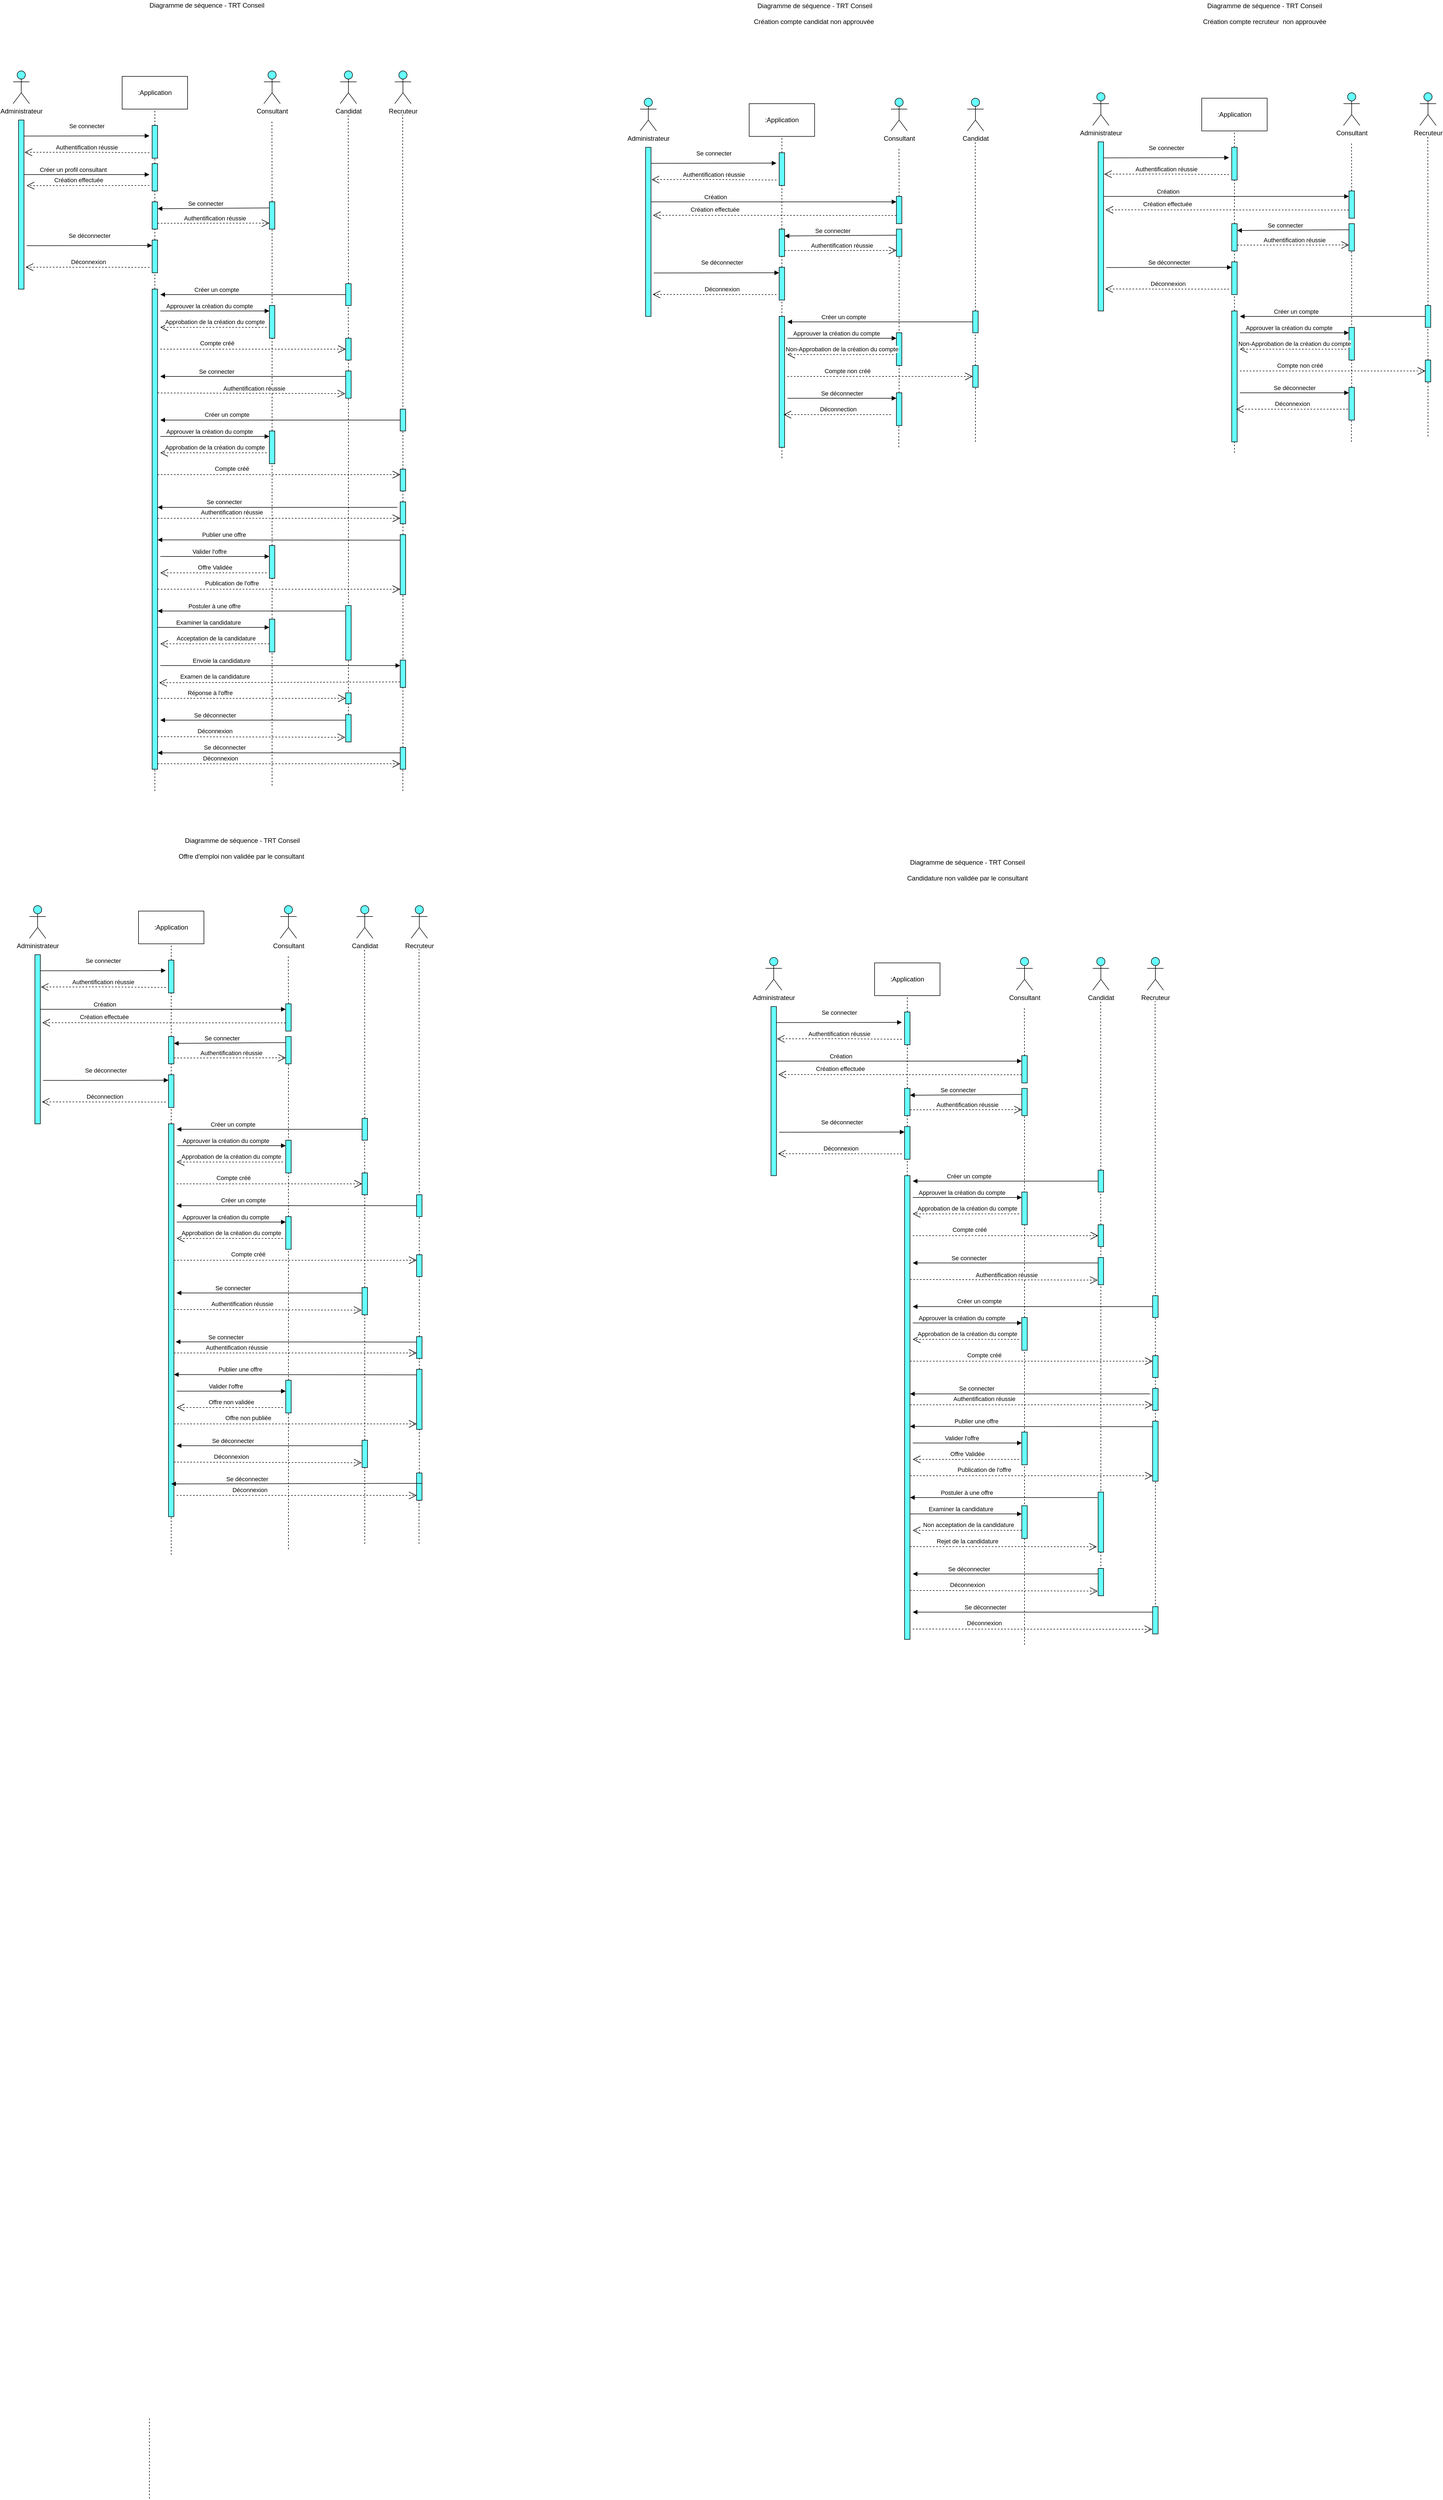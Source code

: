<mxfile version="17.4.2" type="device"><diagram id="kgpKYQtTHZ0yAKxKKP6v" name="Page-1"><mxGraphModel dx="2116" dy="1831" grid="1" gridSize="10" guides="1" tooltips="1" connect="1" arrows="1" fold="1" page="1" pageScale="1" pageWidth="850" pageHeight="1100" math="0" shadow="0"><root><mxCell id="0"/><mxCell id="1" parent="0"/><mxCell id="qZLX8rtSZaYCwaYax4Jl-14" value=":Application" style="rounded=0;whiteSpace=wrap;html=1;" parent="1" vertex="1"><mxGeometry x="1120" y="170" width="120" height="60" as="geometry"/></mxCell><mxCell id="qZLX8rtSZaYCwaYax4Jl-18" value="" style="endArrow=none;dashed=1;html=1;rounded=0;startArrow=none;entryX=0.5;entryY=1;entryDx=0;entryDy=0;" parent="1" source="qZLX8rtSZaYCwaYax4Jl-75" target="qZLX8rtSZaYCwaYax4Jl-14" edge="1"><mxGeometry width="50" height="50" relative="1" as="geometry"><mxPoint x="1179.6" y="560" as="sourcePoint"/><mxPoint x="1179.6" y="330" as="targetPoint"/></mxGeometry></mxCell><mxCell id="qZLX8rtSZaYCwaYax4Jl-54" value="Consultant" style="shape=umlActor;verticalLabelPosition=bottom;verticalAlign=top;html=1;outlineConnect=0;fillColor=#66ffff;" parent="1" vertex="1"><mxGeometry x="1380" y="160" width="30" height="60" as="geometry"/></mxCell><mxCell id="qZLX8rtSZaYCwaYax4Jl-55" value="Administrateur" style="shape=umlActor;verticalLabelPosition=bottom;verticalAlign=top;html=1;outlineConnect=0;fillColor=#66ffff;" parent="1" vertex="1"><mxGeometry x="920" y="160" width="30" height="60" as="geometry"/></mxCell><mxCell id="qZLX8rtSZaYCwaYax4Jl-58" value="" style="rounded=0;whiteSpace=wrap;html=1;fillColor=#66FFFF;" parent="1" vertex="1"><mxGeometry x="930" y="250" width="10" height="310" as="geometry"/></mxCell><mxCell id="qZLX8rtSZaYCwaYax4Jl-61" value="" style="endArrow=none;dashed=1;html=1;rounded=0;exitX=0.5;exitY=0;exitDx=0;exitDy=0;" parent="1" source="qZLX8rtSZaYCwaYax4Jl-131" edge="1"><mxGeometry width="50" height="50" relative="1" as="geometry"><mxPoint x="1395" y="390" as="sourcePoint"/><mxPoint x="1394.71" y="250" as="targetPoint"/></mxGeometry></mxCell><mxCell id="qZLX8rtSZaYCwaYax4Jl-64" value="Se connecter" style="html=1;verticalAlign=bottom;endArrow=block;rounded=0;" parent="1" edge="1"><mxGeometry x="0.0" y="9" width="80" relative="1" as="geometry"><mxPoint x="940" y="279.41" as="sourcePoint"/><mxPoint x="1170" y="279" as="targetPoint"/><mxPoint as="offset"/></mxGeometry></mxCell><mxCell id="qZLX8rtSZaYCwaYax4Jl-66" value="Créer un profil consultant" style="html=1;verticalAlign=bottom;endArrow=block;rounded=0;" parent="1" edge="1"><mxGeometry x="-0.217" width="80" relative="1" as="geometry"><mxPoint x="940" y="350" as="sourcePoint"/><mxPoint x="1170" y="350" as="targetPoint"/><mxPoint as="offset"/></mxGeometry></mxCell><mxCell id="qZLX8rtSZaYCwaYax4Jl-67" value="Déconnexion" style="endArrow=open;endSize=12;dashed=1;html=1;rounded=0;entryX=1.3;entryY=0.87;entryDx=0;entryDy=0;entryPerimeter=0;" parent="1" target="qZLX8rtSZaYCwaYax4Jl-58" edge="1"><mxGeometry x="-0.008" y="-10" width="160" relative="1" as="geometry"><mxPoint x="1170" y="520" as="sourcePoint"/><mxPoint x="995" y="520" as="targetPoint"/><mxPoint as="offset"/></mxGeometry></mxCell><mxCell id="qZLX8rtSZaYCwaYax4Jl-69" value="Création effectuée" style="endArrow=open;endSize=12;dashed=1;html=1;rounded=0;entryX=1.48;entryY=0.388;entryDx=0;entryDy=0;entryPerimeter=0;" parent="1" target="qZLX8rtSZaYCwaYax4Jl-58" edge="1"><mxGeometry x="0.154" y="-10" width="160" relative="1" as="geometry"><mxPoint x="1170" y="370" as="sourcePoint"/><mxPoint x="1178.2" y="370.26" as="targetPoint"/><mxPoint as="offset"/><Array as="points"/></mxGeometry></mxCell><mxCell id="qZLX8rtSZaYCwaYax4Jl-70" value="" style="endArrow=none;dashed=1;html=1;rounded=0;startArrow=none;" parent="1" edge="1"><mxGeometry width="50" height="50" relative="1" as="geometry"><mxPoint x="1394.5" y="380" as="sourcePoint"/><mxPoint x="1394.5" y="380" as="targetPoint"/></mxGeometry></mxCell><mxCell id="qZLX8rtSZaYCwaYax4Jl-75" value="" style="rounded=0;whiteSpace=wrap;html=1;fillColor=#66ffff;" parent="1" vertex="1"><mxGeometry x="1175" y="260" width="10" height="60" as="geometry"/></mxCell><mxCell id="qZLX8rtSZaYCwaYax4Jl-76" value="" style="endArrow=none;dashed=1;html=1;rounded=0;startArrow=none;entryX=0.5;entryY=1;entryDx=0;entryDy=0;" parent="1" source="EI0Z62qdvvb0PrHG90Zf-3" target="qZLX8rtSZaYCwaYax4Jl-75" edge="1"><mxGeometry width="50" height="50" relative="1" as="geometry"><mxPoint x="1180" y="620" as="sourcePoint"/><mxPoint x="1180" y="230" as="targetPoint"/></mxGeometry></mxCell><mxCell id="qZLX8rtSZaYCwaYax4Jl-77" value="Authentification réussie" style="endArrow=open;endSize=12;dashed=1;html=1;rounded=0;entryX=1.1;entryY=0.191;entryDx=0;entryDy=0;entryPerimeter=0;" parent="1" target="qZLX8rtSZaYCwaYax4Jl-58" edge="1"><mxGeometry x="0.004" y="-9" width="160" relative="1" as="geometry"><mxPoint x="1170" y="310" as="sourcePoint"/><mxPoint x="990" y="310" as="targetPoint"/><Array as="points"><mxPoint x="1060" y="309"/></Array><mxPoint as="offset"/></mxGeometry></mxCell><mxCell id="qZLX8rtSZaYCwaYax4Jl-78" value="" style="rounded=0;whiteSpace=wrap;html=1;fillColor=#66ffff;" parent="1" vertex="1"><mxGeometry x="1175" y="470" width="10" height="60" as="geometry"/></mxCell><mxCell id="qZLX8rtSZaYCwaYax4Jl-81" value="" style="endArrow=none;dashed=1;html=1;rounded=0;startArrow=none;entryX=0.5;entryY=1;entryDx=0;entryDy=0;" parent="1" source="qZLX8rtSZaYCwaYax4Jl-95" target="qZLX8rtSZaYCwaYax4Jl-78" edge="1"><mxGeometry width="50" height="50" relative="1" as="geometry"><mxPoint x="1180" y="1082.462" as="sourcePoint"/><mxPoint x="1180" y="320" as="targetPoint"/></mxGeometry></mxCell><mxCell id="qZLX8rtSZaYCwaYax4Jl-82" value="Se déconnecter" style="html=1;verticalAlign=bottom;endArrow=block;rounded=0;" parent="1" edge="1"><mxGeometry x="0.0" y="9" width="80" relative="1" as="geometry"><mxPoint x="945" y="480.41" as="sourcePoint"/><mxPoint x="1175" y="480" as="targetPoint"/><mxPoint as="offset"/></mxGeometry></mxCell><mxCell id="qZLX8rtSZaYCwaYax4Jl-83" value="Candidat" style="shape=umlActor;verticalLabelPosition=bottom;verticalAlign=top;html=1;outlineConnect=0;fillColor=#66ffff;" parent="1" vertex="1"><mxGeometry x="1520" y="160" width="30" height="60" as="geometry"/></mxCell><mxCell id="qZLX8rtSZaYCwaYax4Jl-88" value="" style="rounded=0;whiteSpace=wrap;html=1;fillColor=#66ffff;" parent="1" vertex="1"><mxGeometry x="1530" y="550" width="10" height="40" as="geometry"/></mxCell><mxCell id="qZLX8rtSZaYCwaYax4Jl-95" value="" style="rounded=0;whiteSpace=wrap;html=1;fillColor=#66ffff;" parent="1" vertex="1"><mxGeometry x="1175" y="560" width="10" height="880" as="geometry"/></mxCell><mxCell id="qZLX8rtSZaYCwaYax4Jl-96" value="" style="endArrow=none;dashed=1;html=1;rounded=0;startArrow=none;" parent="1" edge="1"><mxGeometry width="50" height="50" relative="1" as="geometry"><mxPoint x="1180" y="1480" as="sourcePoint"/><mxPoint x="1180" y="1440" as="targetPoint"/></mxGeometry></mxCell><mxCell id="qZLX8rtSZaYCwaYax4Jl-102" value="Créer un compte" style="html=1;verticalAlign=bottom;endArrow=block;rounded=0;exitX=0;exitY=0.5;exitDx=0;exitDy=0;" parent="1" source="qZLX8rtSZaYCwaYax4Jl-88" edge="1"><mxGeometry x="0.395" width="80" relative="1" as="geometry"><mxPoint x="1520" y="569.87" as="sourcePoint"/><mxPoint x="1190" y="570" as="targetPoint"/><mxPoint as="offset"/></mxGeometry></mxCell><mxCell id="qZLX8rtSZaYCwaYax4Jl-103" value="" style="endArrow=none;dashed=1;html=1;rounded=0;exitX=0.5;exitY=0;exitDx=0;exitDy=0;" parent="1" source="qZLX8rtSZaYCwaYax4Jl-88" edge="1"><mxGeometry width="50" height="50" relative="1" as="geometry"><mxPoint x="1534.63" y="310" as="sourcePoint"/><mxPoint x="1534.63" y="240" as="targetPoint"/></mxGeometry></mxCell><mxCell id="qZLX8rtSZaYCwaYax4Jl-104" value="" style="endArrow=none;dashed=1;html=1;rounded=0;exitX=0.5;exitY=0;exitDx=0;exitDy=0;startArrow=none;" parent="1" source="qZLX8rtSZaYCwaYax4Jl-109" edge="1"><mxGeometry width="50" height="50" relative="1" as="geometry"><mxPoint x="1535" y="900" as="sourcePoint"/><mxPoint x="1534.63" y="590" as="targetPoint"/></mxGeometry></mxCell><mxCell id="qZLX8rtSZaYCwaYax4Jl-105" value="" style="endArrow=none;dashed=1;html=1;rounded=0;entryX=0.5;entryY=1;entryDx=0;entryDy=0;startArrow=none;" parent="1" source="qZLX8rtSZaYCwaYax4Jl-142" target="qZLX8rtSZaYCwaYax4Jl-131" edge="1"><mxGeometry width="50" height="50" relative="1" as="geometry"><mxPoint x="1395" y="1083.2" as="sourcePoint"/><mxPoint x="1394.63" y="490" as="targetPoint"/></mxGeometry></mxCell><mxCell id="qZLX8rtSZaYCwaYax4Jl-106" value="" style="rounded=0;whiteSpace=wrap;html=1;fillColor=#66ffff;" parent="1" vertex="1"><mxGeometry x="1390" y="590" width="10" height="60" as="geometry"/></mxCell><mxCell id="qZLX8rtSZaYCwaYax4Jl-107" value="Approuver la création du compte" style="html=1;verticalAlign=bottom;endArrow=block;rounded=0;" parent="1" edge="1"><mxGeometry x="-0.1" width="80" relative="1" as="geometry"><mxPoint x="1190" y="600" as="sourcePoint"/><mxPoint x="1390" y="600" as="targetPoint"/><mxPoint as="offset"/></mxGeometry></mxCell><mxCell id="qZLX8rtSZaYCwaYax4Jl-108" value="Approbation de la création du compte" style="endArrow=open;endSize=12;dashed=1;html=1;rounded=0;" parent="1" edge="1"><mxGeometry x="-0.026" y="-10" width="160" relative="1" as="geometry"><mxPoint x="1385" y="630" as="sourcePoint"/><mxPoint x="1190" y="630" as="targetPoint"/><mxPoint as="offset"/></mxGeometry></mxCell><mxCell id="qZLX8rtSZaYCwaYax4Jl-109" value="" style="rounded=0;whiteSpace=wrap;html=1;fillColor=#66ffff;" parent="1" vertex="1"><mxGeometry x="1530" y="650" width="10" height="40" as="geometry"/></mxCell><mxCell id="qZLX8rtSZaYCwaYax4Jl-110" value="" style="endArrow=none;dashed=1;html=1;rounded=0;exitX=0.5;exitY=0;exitDx=0;exitDy=0;" parent="1" source="qZLX8rtSZaYCwaYax4Jl-500" target="qZLX8rtSZaYCwaYax4Jl-109" edge="1"><mxGeometry width="50" height="50" relative="1" as="geometry"><mxPoint x="1535" y="1330" as="sourcePoint"/><mxPoint x="1534.63" y="590" as="targetPoint"/></mxGeometry></mxCell><mxCell id="qZLX8rtSZaYCwaYax4Jl-111" value="Compte créé" style="endArrow=open;endSize=12;dashed=1;html=1;rounded=0;entryX=0;entryY=0.5;entryDx=0;entryDy=0;" parent="1" target="qZLX8rtSZaYCwaYax4Jl-109" edge="1"><mxGeometry x="-0.391" y="11" width="160" relative="1" as="geometry"><mxPoint x="1190" y="670" as="sourcePoint"/><mxPoint x="1385.2" y="680.0" as="targetPoint"/><mxPoint as="offset"/></mxGeometry></mxCell><mxCell id="qZLX8rtSZaYCwaYax4Jl-112" value="Recruteur" style="shape=umlActor;verticalLabelPosition=bottom;verticalAlign=top;html=1;outlineConnect=0;fillColor=#66ffff;" parent="1" vertex="1"><mxGeometry x="1620" y="160" width="30" height="60" as="geometry"/></mxCell><mxCell id="qZLX8rtSZaYCwaYax4Jl-113" value="" style="endArrow=none;dashed=1;html=1;rounded=0;startArrow=none;" parent="1" source="qZLX8rtSZaYCwaYax4Jl-121" edge="1"><mxGeometry width="50" height="50" relative="1" as="geometry"><mxPoint x="1635" y="1080" as="sourcePoint"/><mxPoint x="1634.5" y="240" as="targetPoint"/></mxGeometry></mxCell><mxCell id="qZLX8rtSZaYCwaYax4Jl-115" value="" style="rounded=0;whiteSpace=wrap;html=1;fillColor=#66ffff;" parent="1" vertex="1"><mxGeometry x="1630" y="780" width="10" height="40" as="geometry"/></mxCell><mxCell id="qZLX8rtSZaYCwaYax4Jl-116" value="Créer un compte" style="html=1;verticalAlign=bottom;endArrow=block;rounded=0;exitX=0;exitY=0.5;exitDx=0;exitDy=0;" parent="1" edge="1"><mxGeometry x="0.447" y="-1" width="80" relative="1" as="geometry"><mxPoint x="1630" y="800" as="sourcePoint"/><mxPoint x="1190" y="800" as="targetPoint"/><mxPoint as="offset"/></mxGeometry></mxCell><mxCell id="qZLX8rtSZaYCwaYax4Jl-117" value="" style="rounded=0;whiteSpace=wrap;html=1;fillColor=#66ffff;" parent="1" vertex="1"><mxGeometry x="1390" y="820" width="10" height="60" as="geometry"/></mxCell><mxCell id="qZLX8rtSZaYCwaYax4Jl-118" value="Approuver la création du compte" style="html=1;verticalAlign=bottom;endArrow=block;rounded=0;" parent="1" edge="1"><mxGeometry x="-0.1" width="80" relative="1" as="geometry"><mxPoint x="1190" y="830" as="sourcePoint"/><mxPoint x="1390" y="830" as="targetPoint"/><mxPoint as="offset"/></mxGeometry></mxCell><mxCell id="qZLX8rtSZaYCwaYax4Jl-119" value="Approbation de la création du compte" style="endArrow=open;endSize=12;dashed=1;html=1;rounded=0;" parent="1" edge="1"><mxGeometry x="-0.026" y="-10" width="160" relative="1" as="geometry"><mxPoint x="1385" y="860" as="sourcePoint"/><mxPoint x="1190" y="860" as="targetPoint"/><mxPoint as="offset"/></mxGeometry></mxCell><mxCell id="qZLX8rtSZaYCwaYax4Jl-120" value="Compte créé" style="endArrow=open;endSize=12;dashed=1;html=1;rounded=0;entryX=0;entryY=0.25;entryDx=0;entryDy=0;exitX=1.42;exitY=0.32;exitDx=0;exitDy=0;exitPerimeter=0;" parent="1" target="qZLX8rtSZaYCwaYax4Jl-121" edge="1"><mxGeometry x="-0.391" y="11" width="160" relative="1" as="geometry"><mxPoint x="1185.0" y="900" as="sourcePoint"/><mxPoint x="1525.8" y="901.2" as="targetPoint"/><mxPoint as="offset"/></mxGeometry></mxCell><mxCell id="qZLX8rtSZaYCwaYax4Jl-121" value="" style="rounded=0;whiteSpace=wrap;html=1;fillColor=#66ffff;" parent="1" vertex="1"><mxGeometry x="1630" y="890" width="10" height="40" as="geometry"/></mxCell><mxCell id="qZLX8rtSZaYCwaYax4Jl-122" value="" style="endArrow=none;dashed=1;html=1;rounded=0;startArrow=none;" parent="1" source="qZLX8rtSZaYCwaYax4Jl-139" target="qZLX8rtSZaYCwaYax4Jl-121" edge="1"><mxGeometry width="50" height="50" relative="1" as="geometry"><mxPoint x="1635" y="1170" as="sourcePoint"/><mxPoint x="1634.5" y="330" as="targetPoint"/></mxGeometry></mxCell><mxCell id="qZLX8rtSZaYCwaYax4Jl-131" value="" style="rounded=0;whiteSpace=wrap;html=1;fillColor=#66ffff;" parent="1" vertex="1"><mxGeometry x="1390" y="400" width="10" height="50" as="geometry"/></mxCell><mxCell id="qZLX8rtSZaYCwaYax4Jl-132" value="" style="rounded=0;whiteSpace=wrap;html=1;fillColor=#66ffff;" parent="1" vertex="1"><mxGeometry x="1175" y="400" width="10" height="50" as="geometry"/></mxCell><mxCell id="qZLX8rtSZaYCwaYax4Jl-133" value="" style="endArrow=none;dashed=1;html=1;rounded=0;startArrow=none;entryX=0.5;entryY=1;entryDx=0;entryDy=0;" parent="1" source="qZLX8rtSZaYCwaYax4Jl-78" target="qZLX8rtSZaYCwaYax4Jl-132" edge="1"><mxGeometry width="50" height="50" relative="1" as="geometry"><mxPoint x="1180" y="470" as="sourcePoint"/><mxPoint x="1180" y="320" as="targetPoint"/></mxGeometry></mxCell><mxCell id="qZLX8rtSZaYCwaYax4Jl-134" value="Se connecter" style="html=1;verticalAlign=bottom;endArrow=block;rounded=0;exitX=0;exitY=0.5;exitDx=0;exitDy=0;entryX=1;entryY=0.25;entryDx=0;entryDy=0;" parent="1" target="qZLX8rtSZaYCwaYax4Jl-132" edge="1"><mxGeometry x="0.143" width="80" relative="1" as="geometry"><mxPoint x="1390" y="411.08" as="sourcePoint"/><mxPoint x="1190" y="410" as="targetPoint"/><mxPoint as="offset"/></mxGeometry></mxCell><mxCell id="qZLX8rtSZaYCwaYax4Jl-135" value="Authentification réussie" style="endArrow=open;endSize=12;dashed=1;html=1;rounded=0;exitX=1.42;exitY=0.32;exitDx=0;exitDy=0;exitPerimeter=0;" parent="1" edge="1"><mxGeometry x="0.025" y="9" width="160" relative="1" as="geometry"><mxPoint x="1185.0" y="439.29" as="sourcePoint"/><mxPoint x="1390" y="439" as="targetPoint"/><mxPoint as="offset"/></mxGeometry></mxCell><mxCell id="qZLX8rtSZaYCwaYax4Jl-136" value="" style="rounded=0;whiteSpace=wrap;html=1;fillColor=#66ffff;" parent="1" vertex="1"><mxGeometry x="1630" y="950" width="10" height="40" as="geometry"/></mxCell><mxCell id="qZLX8rtSZaYCwaYax4Jl-137" value="Publier une offre&amp;nbsp;" style="html=1;verticalAlign=bottom;endArrow=block;rounded=0;exitX=0;exitY=0.5;exitDx=0;exitDy=0;entryX=0.98;entryY=0.299;entryDx=0;entryDy=0;entryPerimeter=0;" parent="1" edge="1"><mxGeometry x="0.447" y="-1" width="80" relative="1" as="geometry"><mxPoint x="1630.2" y="1020.08" as="sourcePoint"/><mxPoint x="1185" y="1019.58" as="targetPoint"/><mxPoint as="offset"/></mxGeometry></mxCell><mxCell id="qZLX8rtSZaYCwaYax4Jl-138" value="Authentification réussie" style="endArrow=open;endSize=12;dashed=1;html=1;rounded=0;entryX=0;entryY=0.25;entryDx=0;entryDy=0;exitX=1.42;exitY=0.32;exitDx=0;exitDy=0;exitPerimeter=0;" parent="1" edge="1"><mxGeometry x="-0.391" y="11" width="160" relative="1" as="geometry"><mxPoint x="1185.0" y="980" as="sourcePoint"/><mxPoint x="1630" y="980" as="targetPoint"/><mxPoint as="offset"/></mxGeometry></mxCell><mxCell id="qZLX8rtSZaYCwaYax4Jl-139" value="" style="rounded=0;whiteSpace=wrap;html=1;fillColor=#66ffff;" parent="1" vertex="1"><mxGeometry x="1630" y="1010" width="10" height="110" as="geometry"/></mxCell><mxCell id="qZLX8rtSZaYCwaYax4Jl-140" value="" style="endArrow=none;dashed=1;html=1;rounded=0;exitX=0.5;exitY=0;exitDx=0;exitDy=0;" parent="1" source="qZLX8rtSZaYCwaYax4Jl-504" target="qZLX8rtSZaYCwaYax4Jl-139" edge="1"><mxGeometry width="50" height="50" relative="1" as="geometry"><mxPoint x="1635" y="1370" as="sourcePoint"/><mxPoint x="1635" y="840" as="targetPoint"/></mxGeometry></mxCell><mxCell id="qZLX8rtSZaYCwaYax4Jl-142" value="" style="rounded=0;whiteSpace=wrap;html=1;fillColor=#66ffff;" parent="1" vertex="1"><mxGeometry x="1390" y="1030" width="10" height="60" as="geometry"/></mxCell><mxCell id="qZLX8rtSZaYCwaYax4Jl-143" value="" style="endArrow=none;dashed=1;html=1;rounded=0;entryX=0.5;entryY=1;entryDx=0;entryDy=0;" parent="1" target="qZLX8rtSZaYCwaYax4Jl-142" edge="1"><mxGeometry width="50" height="50" relative="1" as="geometry"><mxPoint x="1395" y="1470" as="sourcePoint"/><mxPoint x="1395" y="450" as="targetPoint"/></mxGeometry></mxCell><mxCell id="qZLX8rtSZaYCwaYax4Jl-145" value="Valider l'offre" style="html=1;verticalAlign=bottom;endArrow=block;rounded=0;" parent="1" edge="1"><mxGeometry x="-0.1" width="80" relative="1" as="geometry"><mxPoint x="1190" y="1050" as="sourcePoint"/><mxPoint x="1390" y="1050" as="targetPoint"/><mxPoint as="offset"/></mxGeometry></mxCell><mxCell id="qZLX8rtSZaYCwaYax4Jl-146" value="Offre Validée" style="endArrow=open;endSize=12;dashed=1;html=1;rounded=0;" parent="1" edge="1"><mxGeometry x="-0.026" y="-10" width="160" relative="1" as="geometry"><mxPoint x="1385" y="1080" as="sourcePoint"/><mxPoint x="1190" y="1080" as="targetPoint"/><mxPoint as="offset"/></mxGeometry></mxCell><mxCell id="qZLX8rtSZaYCwaYax4Jl-147" value="Publication de l'offre" style="endArrow=open;endSize=12;dashed=1;html=1;rounded=0;entryX=0;entryY=0.25;entryDx=0;entryDy=0;exitX=1.42;exitY=0.32;exitDx=0;exitDy=0;exitPerimeter=0;" parent="1" edge="1"><mxGeometry x="-0.391" y="11" width="160" relative="1" as="geometry"><mxPoint x="1185" y="1110" as="sourcePoint"/><mxPoint x="1630" y="1110" as="targetPoint"/><mxPoint as="offset"/></mxGeometry></mxCell><mxCell id="qZLX8rtSZaYCwaYax4Jl-148" value="" style="rounded=0;whiteSpace=wrap;html=1;fillColor=#66ffff;" parent="1" vertex="1"><mxGeometry x="1530" y="1140" width="10" height="100" as="geometry"/></mxCell><mxCell id="qZLX8rtSZaYCwaYax4Jl-149" value="Postuler à une offre" style="html=1;verticalAlign=bottom;endArrow=block;rounded=0;" parent="1" edge="1"><mxGeometry x="0.395" width="80" relative="1" as="geometry"><mxPoint x="1529" y="1150" as="sourcePoint"/><mxPoint x="1185" y="1150" as="targetPoint"/><mxPoint as="offset"/></mxGeometry></mxCell><mxCell id="qZLX8rtSZaYCwaYax4Jl-150" value="" style="rounded=0;whiteSpace=wrap;html=1;fillColor=#66ffff;" parent="1" vertex="1"><mxGeometry x="1390" y="1165" width="10" height="60" as="geometry"/></mxCell><mxCell id="qZLX8rtSZaYCwaYax4Jl-151" value="Examiner la candidature" style="html=1;verticalAlign=bottom;endArrow=block;rounded=0;entryX=0;entryY=0.25;entryDx=0;entryDy=0;" parent="1" target="qZLX8rtSZaYCwaYax4Jl-150" edge="1"><mxGeometry x="-0.1" width="80" relative="1" as="geometry"><mxPoint x="1185" y="1180" as="sourcePoint"/><mxPoint x="1385" y="1180" as="targetPoint"/><mxPoint as="offset"/></mxGeometry></mxCell><mxCell id="qZLX8rtSZaYCwaYax4Jl-152" value="Acceptation de la candidature" style="endArrow=open;endSize=12;dashed=1;html=1;rounded=0;entryX=1.5;entryY=0.778;entryDx=0;entryDy=0;entryPerimeter=0;" parent="1" edge="1"><mxGeometry x="-0.026" y="-10" width="160" relative="1" as="geometry"><mxPoint x="1390" y="1210" as="sourcePoint"/><mxPoint x="1190" y="1210.16" as="targetPoint"/><mxPoint as="offset"/></mxGeometry></mxCell><mxCell id="qZLX8rtSZaYCwaYax4Jl-153" value="Envoie la candidature" style="html=1;verticalAlign=bottom;endArrow=block;rounded=0;" parent="1" edge="1"><mxGeometry x="-0.494" width="80" relative="1" as="geometry"><mxPoint x="1190" y="1250" as="sourcePoint"/><mxPoint x="1630" y="1250" as="targetPoint"/><mxPoint as="offset"/></mxGeometry></mxCell><mxCell id="qZLX8rtSZaYCwaYax4Jl-154" value="" style="rounded=0;whiteSpace=wrap;html=1;fillColor=#66ffff;" parent="1" vertex="1"><mxGeometry x="1630" y="1240" width="10" height="50" as="geometry"/></mxCell><mxCell id="qZLX8rtSZaYCwaYax4Jl-155" value="Examen de la candidature" style="endArrow=open;endSize=12;dashed=1;html=1;rounded=0;entryX=1.3;entryY=0.877;entryDx=0;entryDy=0;entryPerimeter=0;" parent="1" edge="1"><mxGeometry x="0.538" y="-11" width="160" relative="1" as="geometry"><mxPoint x="1630" y="1280" as="sourcePoint"/><mxPoint x="1188" y="1281.44" as="targetPoint"/><mxPoint as="offset"/></mxGeometry></mxCell><mxCell id="qZLX8rtSZaYCwaYax4Jl-156" value="" style="rounded=0;whiteSpace=wrap;html=1;fillColor=#66ffff;" parent="1" vertex="1"><mxGeometry x="1530" y="1300" width="10" height="20" as="geometry"/></mxCell><mxCell id="qZLX8rtSZaYCwaYax4Jl-158" value="Réponse à l'offre" style="endArrow=open;endSize=12;dashed=1;html=1;rounded=0;exitX=1.42;exitY=0.32;exitDx=0;exitDy=0;exitPerimeter=0;entryX=0;entryY=0.5;entryDx=0;entryDy=0;" parent="1" target="qZLX8rtSZaYCwaYax4Jl-156" edge="1"><mxGeometry x="-0.446" y="10" width="160" relative="1" as="geometry"><mxPoint x="1185" y="1310" as="sourcePoint"/><mxPoint x="1520" y="1310" as="targetPoint"/><mxPoint as="offset"/></mxGeometry></mxCell><mxCell id="qZLX8rtSZaYCwaYax4Jl-160" value="Diagramme de séquence - TRT Conseil" style="text;html=1;align=center;verticalAlign=middle;resizable=0;points=[];autosize=1;strokeColor=none;fillColor=none;" parent="1" vertex="1"><mxGeometry x="1160" y="30" width="230" height="20" as="geometry"/></mxCell><mxCell id="qZLX8rtSZaYCwaYax4Jl-161" value=":Application" style="rounded=0;whiteSpace=wrap;html=1;" parent="1" vertex="1"><mxGeometry x="2270" y="220" width="120" height="60" as="geometry"/></mxCell><mxCell id="qZLX8rtSZaYCwaYax4Jl-162" value="" style="endArrow=none;dashed=1;html=1;rounded=0;startArrow=none;entryX=0.5;entryY=1;entryDx=0;entryDy=0;" parent="1" source="qZLX8rtSZaYCwaYax4Jl-173" target="qZLX8rtSZaYCwaYax4Jl-161" edge="1"><mxGeometry width="50" height="50" relative="1" as="geometry"><mxPoint x="2329.6" y="610" as="sourcePoint"/><mxPoint x="2329.6" y="380" as="targetPoint"/></mxGeometry></mxCell><mxCell id="qZLX8rtSZaYCwaYax4Jl-163" value="Consultant" style="shape=umlActor;verticalLabelPosition=bottom;verticalAlign=top;html=1;outlineConnect=0;fillColor=#66ffff;" parent="1" vertex="1"><mxGeometry x="2530" y="210" width="30" height="60" as="geometry"/></mxCell><mxCell id="qZLX8rtSZaYCwaYax4Jl-164" value="Administrateur" style="shape=umlActor;verticalLabelPosition=bottom;verticalAlign=top;html=1;outlineConnect=0;fillColor=#66ffff;" parent="1" vertex="1"><mxGeometry x="2070" y="210" width="30" height="60" as="geometry"/></mxCell><mxCell id="qZLX8rtSZaYCwaYax4Jl-165" value="" style="rounded=0;whiteSpace=wrap;html=1;fillColor=#66FFFF;" parent="1" vertex="1"><mxGeometry x="2080" y="300" width="10" height="310" as="geometry"/></mxCell><mxCell id="qZLX8rtSZaYCwaYax4Jl-166" value="" style="endArrow=none;dashed=1;html=1;rounded=0;exitX=0.5;exitY=0;exitDx=0;exitDy=0;" parent="1" source="qZLX8rtSZaYCwaYax4Jl-172" edge="1"><mxGeometry width="50" height="50" relative="1" as="geometry"><mxPoint x="2545" y="370" as="sourcePoint"/><mxPoint x="2544.71" y="300" as="targetPoint"/></mxGeometry></mxCell><mxCell id="qZLX8rtSZaYCwaYax4Jl-167" value="Se connecter" style="html=1;verticalAlign=bottom;endArrow=block;rounded=0;" parent="1" edge="1"><mxGeometry x="0.0" y="9" width="80" relative="1" as="geometry"><mxPoint x="2090" y="329.41" as="sourcePoint"/><mxPoint x="2320" y="329" as="targetPoint"/><mxPoint as="offset"/></mxGeometry></mxCell><mxCell id="qZLX8rtSZaYCwaYax4Jl-168" value="Création" style="html=1;verticalAlign=bottom;endArrow=block;rounded=0;" parent="1" edge="1"><mxGeometry x="-0.478" width="80" relative="1" as="geometry"><mxPoint x="2090" y="400" as="sourcePoint"/><mxPoint x="2540" y="400" as="targetPoint"/><mxPoint as="offset"/></mxGeometry></mxCell><mxCell id="qZLX8rtSZaYCwaYax4Jl-169" value="Déconnexion" style="endArrow=open;endSize=12;dashed=1;html=1;rounded=0;entryX=1.3;entryY=0.87;entryDx=0;entryDy=0;entryPerimeter=0;" parent="1" target="qZLX8rtSZaYCwaYax4Jl-165" edge="1"><mxGeometry x="-0.119" y="-10" width="160" relative="1" as="geometry"><mxPoint x="2320" y="570.0" as="sourcePoint"/><mxPoint x="2145" y="570" as="targetPoint"/><mxPoint as="offset"/></mxGeometry></mxCell><mxCell id="qZLX8rtSZaYCwaYax4Jl-170" value="Création effectuée" style="endArrow=open;endSize=12;dashed=1;html=1;rounded=0;entryX=1.357;entryY=0.402;entryDx=0;entryDy=0;entryPerimeter=0;" parent="1" target="qZLX8rtSZaYCwaYax4Jl-165" edge="1"><mxGeometry x="0.492" y="-11" width="160" relative="1" as="geometry"><mxPoint x="2540" y="425" as="sourcePoint"/><mxPoint x="2328.2" y="420.26" as="targetPoint"/><mxPoint as="offset"/><Array as="points"/></mxGeometry></mxCell><mxCell id="qZLX8rtSZaYCwaYax4Jl-171" value="" style="endArrow=none;dashed=1;html=1;rounded=0;startArrow=none;" parent="1" source="qZLX8rtSZaYCwaYax4Jl-172" edge="1"><mxGeometry width="50" height="50" relative="1" as="geometry"><mxPoint x="2545" y="510" as="sourcePoint"/><mxPoint x="2544.5" y="430" as="targetPoint"/></mxGeometry></mxCell><mxCell id="qZLX8rtSZaYCwaYax4Jl-172" value="" style="rounded=0;whiteSpace=wrap;html=1;fillColor=#66ffff;" parent="1" vertex="1"><mxGeometry x="2540" y="390" width="10" height="50" as="geometry"/></mxCell><mxCell id="qZLX8rtSZaYCwaYax4Jl-173" value="" style="rounded=0;whiteSpace=wrap;html=1;fillColor=#66ffff;" parent="1" vertex="1"><mxGeometry x="2325" y="310" width="10" height="60" as="geometry"/></mxCell><mxCell id="qZLX8rtSZaYCwaYax4Jl-174" value="" style="endArrow=none;dashed=1;html=1;rounded=0;startArrow=none;entryX=0.5;entryY=1;entryDx=0;entryDy=0;" parent="1" source="qZLX8rtSZaYCwaYax4Jl-204" target="qZLX8rtSZaYCwaYax4Jl-173" edge="1"><mxGeometry width="50" height="50" relative="1" as="geometry"><mxPoint x="2330" y="670" as="sourcePoint"/><mxPoint x="2330" y="280" as="targetPoint"/></mxGeometry></mxCell><mxCell id="qZLX8rtSZaYCwaYax4Jl-175" value="Authentification réussie" style="endArrow=open;endSize=12;dashed=1;html=1;rounded=0;entryX=1.1;entryY=0.191;entryDx=0;entryDy=0;entryPerimeter=0;" parent="1" target="qZLX8rtSZaYCwaYax4Jl-165" edge="1"><mxGeometry x="0.004" y="-9" width="160" relative="1" as="geometry"><mxPoint x="2320" y="360" as="sourcePoint"/><mxPoint x="2140" y="360" as="targetPoint"/><Array as="points"><mxPoint x="2210" y="359"/></Array><mxPoint as="offset"/></mxGeometry></mxCell><mxCell id="qZLX8rtSZaYCwaYax4Jl-176" value="" style="rounded=0;whiteSpace=wrap;html=1;fillColor=#66ffff;" parent="1" vertex="1"><mxGeometry x="2325" y="520" width="10" height="60" as="geometry"/></mxCell><mxCell id="qZLX8rtSZaYCwaYax4Jl-177" value="" style="endArrow=none;dashed=1;html=1;rounded=0;startArrow=none;entryX=0.5;entryY=1;entryDx=0;entryDy=0;" parent="1" source="qZLX8rtSZaYCwaYax4Jl-181" target="qZLX8rtSZaYCwaYax4Jl-176" edge="1"><mxGeometry width="50" height="50" relative="1" as="geometry"><mxPoint x="2330" y="1132.462" as="sourcePoint"/><mxPoint x="2330" y="370" as="targetPoint"/></mxGeometry></mxCell><mxCell id="qZLX8rtSZaYCwaYax4Jl-178" value="Se déconnecter" style="html=1;verticalAlign=bottom;endArrow=block;rounded=0;" parent="1" edge="1"><mxGeometry x="0.087" y="10" width="80" relative="1" as="geometry"><mxPoint x="2095" y="530.41" as="sourcePoint"/><mxPoint x="2325" y="530.0" as="targetPoint"/><mxPoint as="offset"/></mxGeometry></mxCell><mxCell id="qZLX8rtSZaYCwaYax4Jl-179" value="Candidat" style="shape=umlActor;verticalLabelPosition=bottom;verticalAlign=top;html=1;outlineConnect=0;fillColor=#66ffff;" parent="1" vertex="1"><mxGeometry x="2670" y="210" width="30" height="60" as="geometry"/></mxCell><mxCell id="qZLX8rtSZaYCwaYax4Jl-180" value="" style="rounded=0;whiteSpace=wrap;html=1;fillColor=#66ffff;" parent="1" vertex="1"><mxGeometry x="2680" y="600" width="10" height="40" as="geometry"/></mxCell><mxCell id="qZLX8rtSZaYCwaYax4Jl-181" value="" style="rounded=0;whiteSpace=wrap;html=1;fillColor=#66ffff;" parent="1" vertex="1"><mxGeometry x="2325" y="610" width="10" height="240" as="geometry"/></mxCell><mxCell id="qZLX8rtSZaYCwaYax4Jl-182" value="" style="endArrow=none;dashed=1;html=1;rounded=0;startArrow=none;entryX=0.5;entryY=1;entryDx=0;entryDy=0;" parent="1" target="qZLX8rtSZaYCwaYax4Jl-181" edge="1"><mxGeometry width="50" height="50" relative="1" as="geometry"><mxPoint x="2330" y="870" as="sourcePoint"/><mxPoint x="2330" y="580" as="targetPoint"/></mxGeometry></mxCell><mxCell id="qZLX8rtSZaYCwaYax4Jl-183" value="Créer un compte" style="html=1;verticalAlign=bottom;endArrow=block;rounded=0;exitX=0;exitY=0.5;exitDx=0;exitDy=0;" parent="1" source="qZLX8rtSZaYCwaYax4Jl-180" edge="1"><mxGeometry x="0.395" width="80" relative="1" as="geometry"><mxPoint x="2670" y="619.87" as="sourcePoint"/><mxPoint x="2340" y="620.0" as="targetPoint"/><mxPoint as="offset"/></mxGeometry></mxCell><mxCell id="qZLX8rtSZaYCwaYax4Jl-184" value="" style="endArrow=none;dashed=1;html=1;rounded=0;exitX=0.5;exitY=0;exitDx=0;exitDy=0;" parent="1" source="qZLX8rtSZaYCwaYax4Jl-180" edge="1"><mxGeometry width="50" height="50" relative="1" as="geometry"><mxPoint x="2684.63" y="360" as="sourcePoint"/><mxPoint x="2684.63" y="290" as="targetPoint"/></mxGeometry></mxCell><mxCell id="qZLX8rtSZaYCwaYax4Jl-185" value="" style="endArrow=none;dashed=1;html=1;rounded=0;exitX=0.5;exitY=0;exitDx=0;exitDy=0;startArrow=none;" parent="1" source="qZLX8rtSZaYCwaYax4Jl-190" edge="1"><mxGeometry width="50" height="50" relative="1" as="geometry"><mxPoint x="2685" y="950" as="sourcePoint"/><mxPoint x="2684.63" y="640.0" as="targetPoint"/></mxGeometry></mxCell><mxCell id="qZLX8rtSZaYCwaYax4Jl-186" value="" style="endArrow=none;dashed=1;html=1;rounded=0;entryX=0.5;entryY=1;entryDx=0;entryDy=0;startArrow=none;" parent="1" source="qZLX8rtSZaYCwaYax4Jl-235" target="qZLX8rtSZaYCwaYax4Jl-203" edge="1"><mxGeometry width="50" height="50" relative="1" as="geometry"><mxPoint x="2545" y="780" as="sourcePoint"/><mxPoint x="2544.63" y="540" as="targetPoint"/></mxGeometry></mxCell><mxCell id="qZLX8rtSZaYCwaYax4Jl-187" value="" style="rounded=0;whiteSpace=wrap;html=1;fillColor=#66ffff;" parent="1" vertex="1"><mxGeometry x="2540" y="640" width="10" height="60" as="geometry"/></mxCell><mxCell id="qZLX8rtSZaYCwaYax4Jl-188" value="Approuver la création du compte" style="html=1;verticalAlign=bottom;endArrow=block;rounded=0;" parent="1" edge="1"><mxGeometry x="-0.1" width="80" relative="1" as="geometry"><mxPoint x="2340" y="650.0" as="sourcePoint"/><mxPoint x="2540" y="650.0" as="targetPoint"/><mxPoint as="offset"/></mxGeometry></mxCell><mxCell id="qZLX8rtSZaYCwaYax4Jl-189" value="Non-Approbation de la création du compte" style="endArrow=open;endSize=12;dashed=1;html=1;rounded=0;" parent="1" edge="1"><mxGeometry x="-0.026" y="-10" width="160" relative="1" as="geometry"><mxPoint x="2535" y="680.0" as="sourcePoint"/><mxPoint x="2340" y="680.0" as="targetPoint"/><mxPoint as="offset"/></mxGeometry></mxCell><mxCell id="qZLX8rtSZaYCwaYax4Jl-190" value="" style="rounded=0;whiteSpace=wrap;html=1;fillColor=#66ffff;" parent="1" vertex="1"><mxGeometry x="2680" y="700" width="10" height="40" as="geometry"/></mxCell><mxCell id="qZLX8rtSZaYCwaYax4Jl-191" value="" style="endArrow=none;dashed=1;html=1;rounded=0;" parent="1" target="qZLX8rtSZaYCwaYax4Jl-190" edge="1"><mxGeometry width="50" height="50" relative="1" as="geometry"><mxPoint x="2685" y="840" as="sourcePoint"/><mxPoint x="2684.63" y="640" as="targetPoint"/></mxGeometry></mxCell><mxCell id="qZLX8rtSZaYCwaYax4Jl-192" value="Compte non créé" style="endArrow=open;endSize=12;dashed=1;html=1;rounded=0;entryX=0;entryY=0.5;entryDx=0;entryDy=0;" parent="1" target="qZLX8rtSZaYCwaYax4Jl-190" edge="1"><mxGeometry x="-0.353" y="10" width="160" relative="1" as="geometry"><mxPoint x="2340" y="720.0" as="sourcePoint"/><mxPoint x="2535.2" y="730.0" as="targetPoint"/><mxPoint as="offset"/></mxGeometry></mxCell><mxCell id="qZLX8rtSZaYCwaYax4Jl-203" value="" style="rounded=0;whiteSpace=wrap;html=1;fillColor=#66ffff;" parent="1" vertex="1"><mxGeometry x="2540" y="450" width="10" height="50" as="geometry"/></mxCell><mxCell id="qZLX8rtSZaYCwaYax4Jl-204" value="" style="rounded=0;whiteSpace=wrap;html=1;fillColor=#66ffff;" parent="1" vertex="1"><mxGeometry x="2325" y="450" width="10" height="50" as="geometry"/></mxCell><mxCell id="qZLX8rtSZaYCwaYax4Jl-205" value="" style="endArrow=none;dashed=1;html=1;rounded=0;startArrow=none;entryX=0.5;entryY=1;entryDx=0;entryDy=0;" parent="1" source="qZLX8rtSZaYCwaYax4Jl-176" target="qZLX8rtSZaYCwaYax4Jl-204" edge="1"><mxGeometry width="50" height="50" relative="1" as="geometry"><mxPoint x="2330" y="520" as="sourcePoint"/><mxPoint x="2330" y="370" as="targetPoint"/></mxGeometry></mxCell><mxCell id="qZLX8rtSZaYCwaYax4Jl-206" value="Se connecter" style="html=1;verticalAlign=bottom;endArrow=block;rounded=0;exitX=0;exitY=0.5;exitDx=0;exitDy=0;entryX=1;entryY=0.25;entryDx=0;entryDy=0;" parent="1" target="qZLX8rtSZaYCwaYax4Jl-204" edge="1"><mxGeometry x="0.143" width="80" relative="1" as="geometry"><mxPoint x="2540" y="461.08" as="sourcePoint"/><mxPoint x="2340" y="460" as="targetPoint"/><mxPoint as="offset"/></mxGeometry></mxCell><mxCell id="qZLX8rtSZaYCwaYax4Jl-207" value="Authentification réussie" style="endArrow=open;endSize=12;dashed=1;html=1;rounded=0;exitX=1.42;exitY=0.32;exitDx=0;exitDy=0;exitPerimeter=0;" parent="1" edge="1"><mxGeometry x="0.025" y="9" width="160" relative="1" as="geometry"><mxPoint x="2335" y="489.29" as="sourcePoint"/><mxPoint x="2540" y="489" as="targetPoint"/><mxPoint as="offset"/></mxGeometry></mxCell><mxCell id="qZLX8rtSZaYCwaYax4Jl-229" value="Diagramme de séquence - TRT Conseil&lt;br&gt;&lt;br&gt;Création compte candidat non approuvée&amp;nbsp;" style="text;html=1;align=center;verticalAlign=middle;resizable=0;points=[];autosize=1;strokeColor=none;fillColor=none;" parent="1" vertex="1"><mxGeometry x="2270" y="30" width="240" height="50" as="geometry"/></mxCell><mxCell id="qZLX8rtSZaYCwaYax4Jl-234" value="Se déconnecter" style="html=1;verticalAlign=bottom;endArrow=block;rounded=0;" parent="1" edge="1"><mxGeometry width="80" relative="1" as="geometry"><mxPoint x="2340" y="760" as="sourcePoint"/><mxPoint x="2540" y="760" as="targetPoint"/><mxPoint as="offset"/></mxGeometry></mxCell><mxCell id="qZLX8rtSZaYCwaYax4Jl-235" value="" style="rounded=0;whiteSpace=wrap;html=1;fillColor=#66ffff;" parent="1" vertex="1"><mxGeometry x="2540" y="750" width="10" height="60" as="geometry"/></mxCell><mxCell id="qZLX8rtSZaYCwaYax4Jl-237" value="Déconnection" style="endArrow=open;endSize=12;dashed=1;html=1;rounded=0;entryX=1.3;entryY=0.87;entryDx=0;entryDy=0;entryPerimeter=0;" parent="1" edge="1"><mxGeometry x="-0.008" y="-10" width="160" relative="1" as="geometry"><mxPoint x="2530" y="790" as="sourcePoint"/><mxPoint x="2333" y="790" as="targetPoint"/><mxPoint as="offset"/></mxGeometry></mxCell><mxCell id="qZLX8rtSZaYCwaYax4Jl-238" value="" style="endArrow=none;dashed=1;html=1;rounded=0;" parent="1" edge="1"><mxGeometry width="50" height="50" relative="1" as="geometry"><mxPoint x="2544.5" y="850" as="sourcePoint"/><mxPoint x="2544.5" y="810" as="targetPoint"/></mxGeometry></mxCell><mxCell id="qZLX8rtSZaYCwaYax4Jl-283" value=":Application" style="rounded=0;whiteSpace=wrap;html=1;" parent="1" vertex="1"><mxGeometry x="3100" y="210" width="120" height="60" as="geometry"/></mxCell><mxCell id="qZLX8rtSZaYCwaYax4Jl-284" value="" style="endArrow=none;dashed=1;html=1;rounded=0;startArrow=none;entryX=0.5;entryY=1;entryDx=0;entryDy=0;" parent="1" source="qZLX8rtSZaYCwaYax4Jl-295" target="qZLX8rtSZaYCwaYax4Jl-283" edge="1"><mxGeometry width="50" height="50" relative="1" as="geometry"><mxPoint x="3159.6" y="600" as="sourcePoint"/><mxPoint x="3159.6" y="370" as="targetPoint"/></mxGeometry></mxCell><mxCell id="qZLX8rtSZaYCwaYax4Jl-285" value="Consultant" style="shape=umlActor;verticalLabelPosition=bottom;verticalAlign=top;html=1;outlineConnect=0;fillColor=#66ffff;" parent="1" vertex="1"><mxGeometry x="3360" y="200" width="30" height="60" as="geometry"/></mxCell><mxCell id="qZLX8rtSZaYCwaYax4Jl-286" value="Administrateur" style="shape=umlActor;verticalLabelPosition=bottom;verticalAlign=top;html=1;outlineConnect=0;fillColor=#66ffff;" parent="1" vertex="1"><mxGeometry x="2900" y="200" width="30" height="60" as="geometry"/></mxCell><mxCell id="qZLX8rtSZaYCwaYax4Jl-287" value="" style="rounded=0;whiteSpace=wrap;html=1;fillColor=#66FFFF;" parent="1" vertex="1"><mxGeometry x="2910" y="290" width="10" height="310" as="geometry"/></mxCell><mxCell id="qZLX8rtSZaYCwaYax4Jl-288" value="" style="endArrow=none;dashed=1;html=1;rounded=0;exitX=0.5;exitY=0;exitDx=0;exitDy=0;" parent="1" source="qZLX8rtSZaYCwaYax4Jl-294" edge="1"><mxGeometry width="50" height="50" relative="1" as="geometry"><mxPoint x="3375" y="360" as="sourcePoint"/><mxPoint x="3374.71" y="290" as="targetPoint"/></mxGeometry></mxCell><mxCell id="qZLX8rtSZaYCwaYax4Jl-289" value="Se connecter" style="html=1;verticalAlign=bottom;endArrow=block;rounded=0;" parent="1" edge="1"><mxGeometry x="0.0" y="9" width="80" relative="1" as="geometry"><mxPoint x="2920" y="319.41" as="sourcePoint"/><mxPoint x="3150" y="319" as="targetPoint"/><mxPoint as="offset"/></mxGeometry></mxCell><mxCell id="qZLX8rtSZaYCwaYax4Jl-290" value="Création" style="html=1;verticalAlign=bottom;endArrow=block;rounded=0;" parent="1" edge="1"><mxGeometry x="-0.478" width="80" relative="1" as="geometry"><mxPoint x="2920" y="390" as="sourcePoint"/><mxPoint x="3370" y="390" as="targetPoint"/><mxPoint as="offset"/></mxGeometry></mxCell><mxCell id="qZLX8rtSZaYCwaYax4Jl-291" value="Déconnexion" style="endArrow=open;endSize=12;dashed=1;html=1;rounded=0;entryX=1.3;entryY=0.87;entryDx=0;entryDy=0;entryPerimeter=0;" parent="1" target="qZLX8rtSZaYCwaYax4Jl-287" edge="1"><mxGeometry x="-0.008" y="-10" width="160" relative="1" as="geometry"><mxPoint x="3150" y="560.0" as="sourcePoint"/><mxPoint x="2975" y="560" as="targetPoint"/><mxPoint as="offset"/></mxGeometry></mxCell><mxCell id="qZLX8rtSZaYCwaYax4Jl-292" value="Création effectuée" style="endArrow=open;endSize=12;dashed=1;html=1;rounded=0;entryX=1.357;entryY=0.402;entryDx=0;entryDy=0;entryPerimeter=0;" parent="1" target="qZLX8rtSZaYCwaYax4Jl-287" edge="1"><mxGeometry x="0.492" y="-11" width="160" relative="1" as="geometry"><mxPoint x="3370" y="415" as="sourcePoint"/><mxPoint x="3158.2" y="410.26" as="targetPoint"/><mxPoint as="offset"/><Array as="points"/></mxGeometry></mxCell><mxCell id="qZLX8rtSZaYCwaYax4Jl-293" value="" style="endArrow=none;dashed=1;html=1;rounded=0;startArrow=none;" parent="1" source="qZLX8rtSZaYCwaYax4Jl-294" edge="1"><mxGeometry width="50" height="50" relative="1" as="geometry"><mxPoint x="3375" y="500" as="sourcePoint"/><mxPoint x="3374.5" y="420" as="targetPoint"/></mxGeometry></mxCell><mxCell id="qZLX8rtSZaYCwaYax4Jl-294" value="" style="rounded=0;whiteSpace=wrap;html=1;fillColor=#66ffff;" parent="1" vertex="1"><mxGeometry x="3370" y="380" width="10" height="50" as="geometry"/></mxCell><mxCell id="qZLX8rtSZaYCwaYax4Jl-295" value="" style="rounded=0;whiteSpace=wrap;html=1;fillColor=#66ffff;" parent="1" vertex="1"><mxGeometry x="3155" y="300" width="10" height="60" as="geometry"/></mxCell><mxCell id="qZLX8rtSZaYCwaYax4Jl-296" value="" style="endArrow=none;dashed=1;html=1;rounded=0;startArrow=none;entryX=0.5;entryY=1;entryDx=0;entryDy=0;" parent="1" source="qZLX8rtSZaYCwaYax4Jl-316" target="qZLX8rtSZaYCwaYax4Jl-295" edge="1"><mxGeometry width="50" height="50" relative="1" as="geometry"><mxPoint x="3160" y="660" as="sourcePoint"/><mxPoint x="3160" y="270" as="targetPoint"/></mxGeometry></mxCell><mxCell id="qZLX8rtSZaYCwaYax4Jl-297" value="Authentification réussie" style="endArrow=open;endSize=12;dashed=1;html=1;rounded=0;entryX=1.1;entryY=0.191;entryDx=0;entryDy=0;entryPerimeter=0;" parent="1" target="qZLX8rtSZaYCwaYax4Jl-287" edge="1"><mxGeometry x="0.004" y="-9" width="160" relative="1" as="geometry"><mxPoint x="3150" y="350" as="sourcePoint"/><mxPoint x="2970" y="350" as="targetPoint"/><Array as="points"><mxPoint x="3040" y="349"/></Array><mxPoint as="offset"/></mxGeometry></mxCell><mxCell id="qZLX8rtSZaYCwaYax4Jl-298" value="" style="rounded=0;whiteSpace=wrap;html=1;fillColor=#66ffff;" parent="1" vertex="1"><mxGeometry x="3155" y="510" width="10" height="60" as="geometry"/></mxCell><mxCell id="qZLX8rtSZaYCwaYax4Jl-299" value="" style="endArrow=none;dashed=1;html=1;rounded=0;startArrow=none;entryX=0.5;entryY=1;entryDx=0;entryDy=0;" parent="1" source="qZLX8rtSZaYCwaYax4Jl-303" target="qZLX8rtSZaYCwaYax4Jl-298" edge="1"><mxGeometry width="50" height="50" relative="1" as="geometry"><mxPoint x="3160" y="1122.462" as="sourcePoint"/><mxPoint x="3160" y="360" as="targetPoint"/></mxGeometry></mxCell><mxCell id="qZLX8rtSZaYCwaYax4Jl-300" value="Se déconnecter" style="html=1;verticalAlign=bottom;endArrow=block;rounded=0;" parent="1" edge="1"><mxGeometry width="80" relative="1" as="geometry"><mxPoint x="2925" y="520.41" as="sourcePoint"/><mxPoint x="3155" y="520.0" as="targetPoint"/><mxPoint as="offset"/></mxGeometry></mxCell><mxCell id="qZLX8rtSZaYCwaYax4Jl-301" value="Recruteur" style="shape=umlActor;verticalLabelPosition=bottom;verticalAlign=top;html=1;outlineConnect=0;fillColor=#66ffff;" parent="1" vertex="1"><mxGeometry x="3500" y="200" width="30" height="60" as="geometry"/></mxCell><mxCell id="qZLX8rtSZaYCwaYax4Jl-302" value="" style="rounded=0;whiteSpace=wrap;html=1;fillColor=#66ffff;" parent="1" vertex="1"><mxGeometry x="3510" y="590" width="10" height="40" as="geometry"/></mxCell><mxCell id="qZLX8rtSZaYCwaYax4Jl-303" value="" style="rounded=0;whiteSpace=wrap;html=1;fillColor=#66ffff;" parent="1" vertex="1"><mxGeometry x="3155" y="600" width="10" height="240" as="geometry"/></mxCell><mxCell id="qZLX8rtSZaYCwaYax4Jl-304" value="" style="endArrow=none;dashed=1;html=1;rounded=0;startArrow=none;entryX=0.5;entryY=1;entryDx=0;entryDy=0;" parent="1" target="qZLX8rtSZaYCwaYax4Jl-303" edge="1"><mxGeometry width="50" height="50" relative="1" as="geometry"><mxPoint x="3160" y="860" as="sourcePoint"/><mxPoint x="3160" y="570" as="targetPoint"/></mxGeometry></mxCell><mxCell id="qZLX8rtSZaYCwaYax4Jl-305" value="Créer un compte" style="html=1;verticalAlign=bottom;endArrow=block;rounded=0;exitX=0;exitY=0.5;exitDx=0;exitDy=0;" parent="1" source="qZLX8rtSZaYCwaYax4Jl-302" edge="1"><mxGeometry x="0.395" width="80" relative="1" as="geometry"><mxPoint x="3500" y="609.87" as="sourcePoint"/><mxPoint x="3170" y="610.0" as="targetPoint"/><mxPoint as="offset"/></mxGeometry></mxCell><mxCell id="qZLX8rtSZaYCwaYax4Jl-306" value="" style="endArrow=none;dashed=1;html=1;rounded=0;exitX=0.5;exitY=0;exitDx=0;exitDy=0;" parent="1" source="qZLX8rtSZaYCwaYax4Jl-302" edge="1"><mxGeometry width="50" height="50" relative="1" as="geometry"><mxPoint x="3514.63" y="350" as="sourcePoint"/><mxPoint x="3514.63" y="280" as="targetPoint"/></mxGeometry></mxCell><mxCell id="qZLX8rtSZaYCwaYax4Jl-307" value="" style="endArrow=none;dashed=1;html=1;rounded=0;exitX=0.5;exitY=0;exitDx=0;exitDy=0;startArrow=none;" parent="1" source="qZLX8rtSZaYCwaYax4Jl-312" edge="1"><mxGeometry width="50" height="50" relative="1" as="geometry"><mxPoint x="3515" y="940" as="sourcePoint"/><mxPoint x="3514.63" y="630.0" as="targetPoint"/></mxGeometry></mxCell><mxCell id="qZLX8rtSZaYCwaYax4Jl-308" value="" style="endArrow=none;dashed=1;html=1;rounded=0;entryX=0.5;entryY=1;entryDx=0;entryDy=0;startArrow=none;" parent="1" source="qZLX8rtSZaYCwaYax4Jl-322" target="qZLX8rtSZaYCwaYax4Jl-315" edge="1"><mxGeometry width="50" height="50" relative="1" as="geometry"><mxPoint x="3375" y="770" as="sourcePoint"/><mxPoint x="3374.63" y="530" as="targetPoint"/></mxGeometry></mxCell><mxCell id="qZLX8rtSZaYCwaYax4Jl-309" value="" style="rounded=0;whiteSpace=wrap;html=1;fillColor=#66ffff;" parent="1" vertex="1"><mxGeometry x="3370" y="630" width="10" height="60" as="geometry"/></mxCell><mxCell id="qZLX8rtSZaYCwaYax4Jl-310" value="Approuver la création du compte" style="html=1;verticalAlign=bottom;endArrow=block;rounded=0;" parent="1" edge="1"><mxGeometry x="-0.1" width="80" relative="1" as="geometry"><mxPoint x="3170" y="640.0" as="sourcePoint"/><mxPoint x="3370" y="640.0" as="targetPoint"/><mxPoint as="offset"/></mxGeometry></mxCell><mxCell id="qZLX8rtSZaYCwaYax4Jl-311" value="Non-Approbation de la création du compte" style="endArrow=open;endSize=12;dashed=1;html=1;rounded=0;" parent="1" edge="1"><mxGeometry x="-0.026" y="-10" width="160" relative="1" as="geometry"><mxPoint x="3365" y="670.0" as="sourcePoint"/><mxPoint x="3170" y="670.0" as="targetPoint"/><mxPoint as="offset"/></mxGeometry></mxCell><mxCell id="qZLX8rtSZaYCwaYax4Jl-312" value="" style="rounded=0;whiteSpace=wrap;html=1;fillColor=#66ffff;" parent="1" vertex="1"><mxGeometry x="3510" y="690" width="10" height="40" as="geometry"/></mxCell><mxCell id="qZLX8rtSZaYCwaYax4Jl-313" value="" style="endArrow=none;dashed=1;html=1;rounded=0;" parent="1" target="qZLX8rtSZaYCwaYax4Jl-312" edge="1"><mxGeometry width="50" height="50" relative="1" as="geometry"><mxPoint x="3515" y="830" as="sourcePoint"/><mxPoint x="3514.63" y="630" as="targetPoint"/></mxGeometry></mxCell><mxCell id="qZLX8rtSZaYCwaYax4Jl-314" value="Compte non créé" style="endArrow=open;endSize=12;dashed=1;html=1;rounded=0;entryX=0;entryY=0.5;entryDx=0;entryDy=0;" parent="1" target="qZLX8rtSZaYCwaYax4Jl-312" edge="1"><mxGeometry x="-0.353" y="10" width="160" relative="1" as="geometry"><mxPoint x="3170" y="710.0" as="sourcePoint"/><mxPoint x="3365.2" y="720.0" as="targetPoint"/><mxPoint as="offset"/></mxGeometry></mxCell><mxCell id="qZLX8rtSZaYCwaYax4Jl-315" value="" style="rounded=0;whiteSpace=wrap;html=1;fillColor=#66ffff;" parent="1" vertex="1"><mxGeometry x="3370" y="440" width="10" height="50" as="geometry"/></mxCell><mxCell id="qZLX8rtSZaYCwaYax4Jl-316" value="" style="rounded=0;whiteSpace=wrap;html=1;fillColor=#66ffff;" parent="1" vertex="1"><mxGeometry x="3155" y="440" width="10" height="50" as="geometry"/></mxCell><mxCell id="qZLX8rtSZaYCwaYax4Jl-317" value="" style="endArrow=none;dashed=1;html=1;rounded=0;startArrow=none;entryX=0.5;entryY=1;entryDx=0;entryDy=0;" parent="1" source="qZLX8rtSZaYCwaYax4Jl-298" target="qZLX8rtSZaYCwaYax4Jl-316" edge="1"><mxGeometry width="50" height="50" relative="1" as="geometry"><mxPoint x="3160" y="510" as="sourcePoint"/><mxPoint x="3160" y="360" as="targetPoint"/></mxGeometry></mxCell><mxCell id="qZLX8rtSZaYCwaYax4Jl-318" value="Se connecter" style="html=1;verticalAlign=bottom;endArrow=block;rounded=0;exitX=0;exitY=0.5;exitDx=0;exitDy=0;entryX=1;entryY=0.25;entryDx=0;entryDy=0;" parent="1" target="qZLX8rtSZaYCwaYax4Jl-316" edge="1"><mxGeometry x="0.143" width="80" relative="1" as="geometry"><mxPoint x="3370" y="451.08" as="sourcePoint"/><mxPoint x="3170" y="450" as="targetPoint"/><mxPoint as="offset"/></mxGeometry></mxCell><mxCell id="qZLX8rtSZaYCwaYax4Jl-319" value="Authentification réussie" style="endArrow=open;endSize=12;dashed=1;html=1;rounded=0;exitX=1.42;exitY=0.32;exitDx=0;exitDy=0;exitPerimeter=0;" parent="1" edge="1"><mxGeometry x="0.025" y="9" width="160" relative="1" as="geometry"><mxPoint x="3165" y="479.29" as="sourcePoint"/><mxPoint x="3370" y="479" as="targetPoint"/><mxPoint as="offset"/></mxGeometry></mxCell><mxCell id="qZLX8rtSZaYCwaYax4Jl-320" value="Diagramme de séquence - TRT Conseil&lt;br&gt;&lt;br&gt;Création compte recruteur&amp;nbsp; non approuvée" style="text;html=1;align=center;verticalAlign=middle;resizable=0;points=[];autosize=1;strokeColor=none;fillColor=none;" parent="1" vertex="1"><mxGeometry x="3095" y="30" width="240" height="50" as="geometry"/></mxCell><mxCell id="qZLX8rtSZaYCwaYax4Jl-321" value="Se déconnecter" style="html=1;verticalAlign=bottom;endArrow=block;rounded=0;" parent="1" edge="1"><mxGeometry width="80" relative="1" as="geometry"><mxPoint x="3170" y="750" as="sourcePoint"/><mxPoint x="3370" y="750" as="targetPoint"/><mxPoint as="offset"/></mxGeometry></mxCell><mxCell id="qZLX8rtSZaYCwaYax4Jl-322" value="" style="rounded=0;whiteSpace=wrap;html=1;fillColor=#66ffff;" parent="1" vertex="1"><mxGeometry x="3370" y="740" width="10" height="60" as="geometry"/></mxCell><mxCell id="qZLX8rtSZaYCwaYax4Jl-323" value="Déconnexion" style="endArrow=open;endSize=12;dashed=1;html=1;rounded=0;entryX=1.3;entryY=0.87;entryDx=0;entryDy=0;entryPerimeter=0;exitX=-0.167;exitY=0.666;exitDx=0;exitDy=0;exitPerimeter=0;" parent="1" source="qZLX8rtSZaYCwaYax4Jl-322" edge="1"><mxGeometry x="-0.008" y="-10" width="160" relative="1" as="geometry"><mxPoint x="3360" y="780" as="sourcePoint"/><mxPoint x="3163" y="780" as="targetPoint"/><mxPoint as="offset"/></mxGeometry></mxCell><mxCell id="qZLX8rtSZaYCwaYax4Jl-324" value="" style="endArrow=none;dashed=1;html=1;rounded=0;" parent="1" edge="1"><mxGeometry width="50" height="50" relative="1" as="geometry"><mxPoint x="3374.5" y="840" as="sourcePoint"/><mxPoint x="3374.5" y="800" as="targetPoint"/></mxGeometry></mxCell><mxCell id="qZLX8rtSZaYCwaYax4Jl-326" value=":Application" style="rounded=0;whiteSpace=wrap;html=1;" parent="1" vertex="1"><mxGeometry x="1150" y="1700" width="120" height="60" as="geometry"/></mxCell><mxCell id="qZLX8rtSZaYCwaYax4Jl-327" value="" style="endArrow=none;dashed=1;html=1;rounded=0;startArrow=none;entryX=0.5;entryY=1;entryDx=0;entryDy=0;" parent="1" source="qZLX8rtSZaYCwaYax4Jl-338" target="qZLX8rtSZaYCwaYax4Jl-326" edge="1"><mxGeometry width="50" height="50" relative="1" as="geometry"><mxPoint x="1209.6" y="2090" as="sourcePoint"/><mxPoint x="1209.6" y="1860" as="targetPoint"/></mxGeometry></mxCell><mxCell id="qZLX8rtSZaYCwaYax4Jl-328" value="Consultant" style="shape=umlActor;verticalLabelPosition=bottom;verticalAlign=top;html=1;outlineConnect=0;fillColor=#66ffff;" parent="1" vertex="1"><mxGeometry x="1410" y="1690" width="30" height="60" as="geometry"/></mxCell><mxCell id="qZLX8rtSZaYCwaYax4Jl-329" value="Administrateur" style="shape=umlActor;verticalLabelPosition=bottom;verticalAlign=top;html=1;outlineConnect=0;fillColor=#66ffff;" parent="1" vertex="1"><mxGeometry x="950" y="1690" width="30" height="60" as="geometry"/></mxCell><mxCell id="qZLX8rtSZaYCwaYax4Jl-330" value="" style="rounded=0;whiteSpace=wrap;html=1;fillColor=#66FFFF;" parent="1" vertex="1"><mxGeometry x="960" y="1780" width="10" height="310" as="geometry"/></mxCell><mxCell id="qZLX8rtSZaYCwaYax4Jl-331" value="" style="endArrow=none;dashed=1;html=1;rounded=0;exitX=0.5;exitY=0;exitDx=0;exitDy=0;" parent="1" source="qZLX8rtSZaYCwaYax4Jl-337" edge="1"><mxGeometry width="50" height="50" relative="1" as="geometry"><mxPoint x="1425" y="1850" as="sourcePoint"/><mxPoint x="1424.71" y="1780" as="targetPoint"/></mxGeometry></mxCell><mxCell id="qZLX8rtSZaYCwaYax4Jl-332" value="Se connecter" style="html=1;verticalAlign=bottom;endArrow=block;rounded=0;" parent="1" edge="1"><mxGeometry x="0.0" y="9" width="80" relative="1" as="geometry"><mxPoint x="970" y="1809.41" as="sourcePoint"/><mxPoint x="1200" y="1809" as="targetPoint"/><mxPoint as="offset"/></mxGeometry></mxCell><mxCell id="qZLX8rtSZaYCwaYax4Jl-333" value="Création" style="html=1;verticalAlign=bottom;endArrow=block;rounded=0;" parent="1" edge="1"><mxGeometry x="-0.478" width="80" relative="1" as="geometry"><mxPoint x="970" y="1880" as="sourcePoint"/><mxPoint x="1420" y="1880" as="targetPoint"/><mxPoint as="offset"/></mxGeometry></mxCell><mxCell id="qZLX8rtSZaYCwaYax4Jl-334" value="Déconnection" style="endArrow=open;endSize=12;dashed=1;html=1;rounded=0;entryX=1.3;entryY=0.87;entryDx=0;entryDy=0;entryPerimeter=0;" parent="1" target="qZLX8rtSZaYCwaYax4Jl-330" edge="1"><mxGeometry x="-0.008" y="-10" width="160" relative="1" as="geometry"><mxPoint x="1200" y="2050" as="sourcePoint"/><mxPoint x="1025" y="2050" as="targetPoint"/><mxPoint as="offset"/></mxGeometry></mxCell><mxCell id="qZLX8rtSZaYCwaYax4Jl-335" value="Création effectuée" style="endArrow=open;endSize=12;dashed=1;html=1;rounded=0;entryX=1.357;entryY=0.402;entryDx=0;entryDy=0;entryPerimeter=0;" parent="1" target="qZLX8rtSZaYCwaYax4Jl-330" edge="1"><mxGeometry x="0.492" y="-11" width="160" relative="1" as="geometry"><mxPoint x="1420" y="1905" as="sourcePoint"/><mxPoint x="1208.2" y="1900.26" as="targetPoint"/><mxPoint as="offset"/><Array as="points"/></mxGeometry></mxCell><mxCell id="qZLX8rtSZaYCwaYax4Jl-336" value="" style="endArrow=none;dashed=1;html=1;rounded=0;startArrow=none;" parent="1" source="qZLX8rtSZaYCwaYax4Jl-337" edge="1"><mxGeometry width="50" height="50" relative="1" as="geometry"><mxPoint x="1425" y="1990" as="sourcePoint"/><mxPoint x="1424.5" y="1910" as="targetPoint"/></mxGeometry></mxCell><mxCell id="qZLX8rtSZaYCwaYax4Jl-337" value="" style="rounded=0;whiteSpace=wrap;html=1;fillColor=#66ffff;" parent="1" vertex="1"><mxGeometry x="1420" y="1870" width="10" height="50" as="geometry"/></mxCell><mxCell id="qZLX8rtSZaYCwaYax4Jl-338" value="" style="rounded=0;whiteSpace=wrap;html=1;fillColor=#66ffff;" parent="1" vertex="1"><mxGeometry x="1205" y="1790" width="10" height="60" as="geometry"/></mxCell><mxCell id="qZLX8rtSZaYCwaYax4Jl-339" value="" style="endArrow=none;dashed=1;html=1;rounded=0;startArrow=none;entryX=0.5;entryY=1;entryDx=0;entryDy=0;" parent="1" source="qZLX8rtSZaYCwaYax4Jl-369" target="qZLX8rtSZaYCwaYax4Jl-338" edge="1"><mxGeometry width="50" height="50" relative="1" as="geometry"><mxPoint x="1210" y="2150" as="sourcePoint"/><mxPoint x="1210" y="1760" as="targetPoint"/></mxGeometry></mxCell><mxCell id="qZLX8rtSZaYCwaYax4Jl-340" value="Authentification réussie" style="endArrow=open;endSize=12;dashed=1;html=1;rounded=0;entryX=1.1;entryY=0.191;entryDx=0;entryDy=0;entryPerimeter=0;" parent="1" target="qZLX8rtSZaYCwaYax4Jl-330" edge="1"><mxGeometry x="0.004" y="-9" width="160" relative="1" as="geometry"><mxPoint x="1200" y="1840" as="sourcePoint"/><mxPoint x="1020" y="1840" as="targetPoint"/><Array as="points"><mxPoint x="1090" y="1839"/></Array><mxPoint as="offset"/></mxGeometry></mxCell><mxCell id="qZLX8rtSZaYCwaYax4Jl-341" value="" style="rounded=0;whiteSpace=wrap;html=1;fillColor=#66ffff;" parent="1" vertex="1"><mxGeometry x="1205" y="2000" width="10" height="60" as="geometry"/></mxCell><mxCell id="qZLX8rtSZaYCwaYax4Jl-342" value="" style="endArrow=none;dashed=1;html=1;rounded=0;startArrow=none;entryX=0.5;entryY=1;entryDx=0;entryDy=0;" parent="1" source="qZLX8rtSZaYCwaYax4Jl-346" target="qZLX8rtSZaYCwaYax4Jl-341" edge="1"><mxGeometry width="50" height="50" relative="1" as="geometry"><mxPoint x="1210" y="2612.462" as="sourcePoint"/><mxPoint x="1210" y="1850" as="targetPoint"/></mxGeometry></mxCell><mxCell id="qZLX8rtSZaYCwaYax4Jl-343" value="Se déconnecter" style="html=1;verticalAlign=bottom;endArrow=block;rounded=0;" parent="1" edge="1"><mxGeometry x="0.0" y="9" width="80" relative="1" as="geometry"><mxPoint x="975" y="2010.41" as="sourcePoint"/><mxPoint x="1205" y="2010" as="targetPoint"/><mxPoint as="offset"/></mxGeometry></mxCell><mxCell id="qZLX8rtSZaYCwaYax4Jl-344" value="Candidat" style="shape=umlActor;verticalLabelPosition=bottom;verticalAlign=top;html=1;outlineConnect=0;fillColor=#66ffff;" parent="1" vertex="1"><mxGeometry x="1550" y="1690" width="30" height="60" as="geometry"/></mxCell><mxCell id="qZLX8rtSZaYCwaYax4Jl-345" value="" style="rounded=0;whiteSpace=wrap;html=1;fillColor=#66ffff;" parent="1" vertex="1"><mxGeometry x="1560" y="2080" width="10" height="40" as="geometry"/></mxCell><mxCell id="qZLX8rtSZaYCwaYax4Jl-346" value="" style="rounded=0;whiteSpace=wrap;html=1;fillColor=#66ffff;" parent="1" vertex="1"><mxGeometry x="1205" y="2090" width="10" height="720" as="geometry"/></mxCell><mxCell id="qZLX8rtSZaYCwaYax4Jl-347" value="" style="endArrow=none;dashed=1;html=1;rounded=0;startArrow=none;" parent="1" edge="1"><mxGeometry width="50" height="50" relative="1" as="geometry"><mxPoint x="1210" y="2880" as="sourcePoint"/><mxPoint x="1210" y="2810" as="targetPoint"/></mxGeometry></mxCell><mxCell id="qZLX8rtSZaYCwaYax4Jl-348" value="Créer un compte" style="html=1;verticalAlign=bottom;endArrow=block;rounded=0;exitX=0;exitY=0.5;exitDx=0;exitDy=0;" parent="1" source="qZLX8rtSZaYCwaYax4Jl-345" edge="1"><mxGeometry x="0.395" width="80" relative="1" as="geometry"><mxPoint x="1550" y="2099.87" as="sourcePoint"/><mxPoint x="1220" y="2100" as="targetPoint"/><mxPoint as="offset"/></mxGeometry></mxCell><mxCell id="qZLX8rtSZaYCwaYax4Jl-349" value="" style="endArrow=none;dashed=1;html=1;rounded=0;exitX=0.5;exitY=0;exitDx=0;exitDy=0;" parent="1" source="qZLX8rtSZaYCwaYax4Jl-345" edge="1"><mxGeometry width="50" height="50" relative="1" as="geometry"><mxPoint x="1564.63" y="1840" as="sourcePoint"/><mxPoint x="1564.63" y="1770" as="targetPoint"/></mxGeometry></mxCell><mxCell id="qZLX8rtSZaYCwaYax4Jl-350" value="" style="endArrow=none;dashed=1;html=1;rounded=0;exitX=0.5;exitY=0;exitDx=0;exitDy=0;startArrow=none;" parent="1" source="qZLX8rtSZaYCwaYax4Jl-355" edge="1"><mxGeometry width="50" height="50" relative="1" as="geometry"><mxPoint x="1565" y="2430" as="sourcePoint"/><mxPoint x="1564.63" y="2120" as="targetPoint"/></mxGeometry></mxCell><mxCell id="qZLX8rtSZaYCwaYax4Jl-351" value="" style="endArrow=none;dashed=1;html=1;rounded=0;entryX=0.5;entryY=1;entryDx=0;entryDy=0;startArrow=none;" parent="1" source="qZLX8rtSZaYCwaYax4Jl-378" target="qZLX8rtSZaYCwaYax4Jl-368" edge="1"><mxGeometry width="50" height="50" relative="1" as="geometry"><mxPoint x="1425" y="2613.2" as="sourcePoint"/><mxPoint x="1424.63" y="2020" as="targetPoint"/></mxGeometry></mxCell><mxCell id="qZLX8rtSZaYCwaYax4Jl-352" value="" style="rounded=0;whiteSpace=wrap;html=1;fillColor=#66ffff;" parent="1" vertex="1"><mxGeometry x="1420" y="2120" width="10" height="60" as="geometry"/></mxCell><mxCell id="qZLX8rtSZaYCwaYax4Jl-353" value="Approuver la création du compte" style="html=1;verticalAlign=bottom;endArrow=block;rounded=0;" parent="1" edge="1"><mxGeometry x="-0.1" width="80" relative="1" as="geometry"><mxPoint x="1220" y="2130" as="sourcePoint"/><mxPoint x="1420" y="2130" as="targetPoint"/><mxPoint as="offset"/></mxGeometry></mxCell><mxCell id="qZLX8rtSZaYCwaYax4Jl-354" value="Approbation de la création du compte" style="endArrow=open;endSize=12;dashed=1;html=1;rounded=0;" parent="1" edge="1"><mxGeometry x="-0.026" y="-10" width="160" relative="1" as="geometry"><mxPoint x="1415" y="2160" as="sourcePoint"/><mxPoint x="1220" y="2160" as="targetPoint"/><mxPoint as="offset"/></mxGeometry></mxCell><mxCell id="qZLX8rtSZaYCwaYax4Jl-355" value="" style="rounded=0;whiteSpace=wrap;html=1;fillColor=#66ffff;" parent="1" vertex="1"><mxGeometry x="1560" y="2180" width="10" height="40" as="geometry"/></mxCell><mxCell id="qZLX8rtSZaYCwaYax4Jl-356" value="" style="endArrow=none;dashed=1;html=1;rounded=0;startArrow=none;" parent="1" source="qZLX8rtSZaYCwaYax4Jl-402" target="qZLX8rtSZaYCwaYax4Jl-355" edge="1"><mxGeometry width="50" height="50" relative="1" as="geometry"><mxPoint x="1565" y="2610" as="sourcePoint"/><mxPoint x="1564.63" y="2120" as="targetPoint"/></mxGeometry></mxCell><mxCell id="qZLX8rtSZaYCwaYax4Jl-357" value="Compte créé" style="endArrow=open;endSize=12;dashed=1;html=1;rounded=0;entryX=0;entryY=0.5;entryDx=0;entryDy=0;" parent="1" target="qZLX8rtSZaYCwaYax4Jl-355" edge="1"><mxGeometry x="-0.391" y="11" width="160" relative="1" as="geometry"><mxPoint x="1220" y="2200" as="sourcePoint"/><mxPoint x="1415.2" y="2210" as="targetPoint"/><mxPoint as="offset"/></mxGeometry></mxCell><mxCell id="qZLX8rtSZaYCwaYax4Jl-358" value="Recruteur" style="shape=umlActor;verticalLabelPosition=bottom;verticalAlign=top;html=1;outlineConnect=0;fillColor=#66ffff;" parent="1" vertex="1"><mxGeometry x="1650" y="1690" width="30" height="60" as="geometry"/></mxCell><mxCell id="qZLX8rtSZaYCwaYax4Jl-359" value="" style="endArrow=none;dashed=1;html=1;rounded=0;startArrow=none;" parent="1" source="qZLX8rtSZaYCwaYax4Jl-366" edge="1"><mxGeometry width="50" height="50" relative="1" as="geometry"><mxPoint x="1665" y="2610" as="sourcePoint"/><mxPoint x="1664.5" y="1770" as="targetPoint"/></mxGeometry></mxCell><mxCell id="qZLX8rtSZaYCwaYax4Jl-360" value="" style="rounded=0;whiteSpace=wrap;html=1;fillColor=#66ffff;" parent="1" vertex="1"><mxGeometry x="1660" y="2220" width="10" height="40" as="geometry"/></mxCell><mxCell id="qZLX8rtSZaYCwaYax4Jl-361" value="Créer un compte" style="html=1;verticalAlign=bottom;endArrow=block;rounded=0;exitX=0;exitY=0.5;exitDx=0;exitDy=0;" parent="1" edge="1"><mxGeometry x="0.447" y="-1" width="80" relative="1" as="geometry"><mxPoint x="1660" y="2240" as="sourcePoint"/><mxPoint x="1220" y="2240" as="targetPoint"/><mxPoint as="offset"/></mxGeometry></mxCell><mxCell id="qZLX8rtSZaYCwaYax4Jl-362" value="" style="rounded=0;whiteSpace=wrap;html=1;fillColor=#66ffff;" parent="1" vertex="1"><mxGeometry x="1420" y="2260" width="10" height="60" as="geometry"/></mxCell><mxCell id="qZLX8rtSZaYCwaYax4Jl-363" value="Approuver la création du compte" style="html=1;verticalAlign=bottom;endArrow=block;rounded=0;" parent="1" edge="1"><mxGeometry x="-0.1" width="80" relative="1" as="geometry"><mxPoint x="1220" y="2270" as="sourcePoint"/><mxPoint x="1420" y="2270" as="targetPoint"/><mxPoint as="offset"/></mxGeometry></mxCell><mxCell id="qZLX8rtSZaYCwaYax4Jl-364" value="Approbation de la création du compte" style="endArrow=open;endSize=12;dashed=1;html=1;rounded=0;" parent="1" edge="1"><mxGeometry x="-0.026" y="-10" width="160" relative="1" as="geometry"><mxPoint x="1415" y="2300" as="sourcePoint"/><mxPoint x="1220" y="2300" as="targetPoint"/><mxPoint as="offset"/></mxGeometry></mxCell><mxCell id="qZLX8rtSZaYCwaYax4Jl-365" value="Compte créé" style="endArrow=open;endSize=12;dashed=1;html=1;rounded=0;entryX=0;entryY=0.25;entryDx=0;entryDy=0;exitX=1.42;exitY=0.32;exitDx=0;exitDy=0;exitPerimeter=0;" parent="1" target="qZLX8rtSZaYCwaYax4Jl-366" edge="1"><mxGeometry x="-0.391" y="11" width="160" relative="1" as="geometry"><mxPoint x="1215" y="2340" as="sourcePoint"/><mxPoint x="1555.8" y="2341.2" as="targetPoint"/><mxPoint as="offset"/></mxGeometry></mxCell><mxCell id="qZLX8rtSZaYCwaYax4Jl-366" value="" style="rounded=0;whiteSpace=wrap;html=1;fillColor=#66ffff;" parent="1" vertex="1"><mxGeometry x="1660" y="2330" width="10" height="40" as="geometry"/></mxCell><mxCell id="qZLX8rtSZaYCwaYax4Jl-367" value="" style="endArrow=none;dashed=1;html=1;rounded=0;startArrow=none;entryX=0.5;entryY=1;entryDx=0;entryDy=0;" parent="1" source="qZLX8rtSZaYCwaYax4Jl-376" target="qZLX8rtSZaYCwaYax4Jl-366" edge="1"><mxGeometry width="50" height="50" relative="1" as="geometry"><mxPoint x="1665" y="2700" as="sourcePoint"/><mxPoint x="1665" y="2460" as="targetPoint"/></mxGeometry></mxCell><mxCell id="qZLX8rtSZaYCwaYax4Jl-368" value="" style="rounded=0;whiteSpace=wrap;html=1;fillColor=#66ffff;" parent="1" vertex="1"><mxGeometry x="1420" y="1930" width="10" height="50" as="geometry"/></mxCell><mxCell id="qZLX8rtSZaYCwaYax4Jl-369" value="" style="rounded=0;whiteSpace=wrap;html=1;fillColor=#66ffff;" parent="1" vertex="1"><mxGeometry x="1205" y="1930" width="10" height="50" as="geometry"/></mxCell><mxCell id="qZLX8rtSZaYCwaYax4Jl-370" value="" style="endArrow=none;dashed=1;html=1;rounded=0;startArrow=none;entryX=0.5;entryY=1;entryDx=0;entryDy=0;" parent="1" source="qZLX8rtSZaYCwaYax4Jl-341" target="qZLX8rtSZaYCwaYax4Jl-369" edge="1"><mxGeometry width="50" height="50" relative="1" as="geometry"><mxPoint x="1210" y="2000" as="sourcePoint"/><mxPoint x="1210" y="1850" as="targetPoint"/></mxGeometry></mxCell><mxCell id="qZLX8rtSZaYCwaYax4Jl-371" value="Se connecter" style="html=1;verticalAlign=bottom;endArrow=block;rounded=0;exitX=0;exitY=0.5;exitDx=0;exitDy=0;entryX=1;entryY=0.25;entryDx=0;entryDy=0;" parent="1" target="qZLX8rtSZaYCwaYax4Jl-369" edge="1"><mxGeometry x="0.143" width="80" relative="1" as="geometry"><mxPoint x="1420" y="1941.08" as="sourcePoint"/><mxPoint x="1220" y="1940" as="targetPoint"/><mxPoint as="offset"/></mxGeometry></mxCell><mxCell id="qZLX8rtSZaYCwaYax4Jl-372" value="Authentification réussie" style="endArrow=open;endSize=12;dashed=1;html=1;rounded=0;exitX=1.42;exitY=0.32;exitDx=0;exitDy=0;exitPerimeter=0;" parent="1" edge="1"><mxGeometry x="0.025" y="9" width="160" relative="1" as="geometry"><mxPoint x="1215" y="1969.29" as="sourcePoint"/><mxPoint x="1420" y="1969" as="targetPoint"/><mxPoint as="offset"/></mxGeometry></mxCell><mxCell id="qZLX8rtSZaYCwaYax4Jl-373" value="" style="rounded=0;whiteSpace=wrap;html=1;fillColor=#66ffff;" parent="1" vertex="1"><mxGeometry x="1660" y="2480" width="10" height="40" as="geometry"/></mxCell><mxCell id="qZLX8rtSZaYCwaYax4Jl-374" value="Publier une offre&amp;nbsp;" style="html=1;verticalAlign=bottom;endArrow=block;rounded=0;exitX=0;exitY=0.5;exitDx=0;exitDy=0;entryX=0.98;entryY=0.299;entryDx=0;entryDy=0;entryPerimeter=0;" parent="1" edge="1"><mxGeometry x="0.447" y="-1" width="80" relative="1" as="geometry"><mxPoint x="1660.2" y="2550.08" as="sourcePoint"/><mxPoint x="1215" y="2549.58" as="targetPoint"/><mxPoint as="offset"/></mxGeometry></mxCell><mxCell id="qZLX8rtSZaYCwaYax4Jl-375" value="Authentification réussie" style="endArrow=open;endSize=12;dashed=1;html=1;rounded=0;entryX=0;entryY=0.25;entryDx=0;entryDy=0;exitX=1.42;exitY=0.32;exitDx=0;exitDy=0;exitPerimeter=0;" parent="1" edge="1"><mxGeometry x="-0.483" y="10" width="160" relative="1" as="geometry"><mxPoint x="1215" y="2510" as="sourcePoint"/><mxPoint x="1660" y="2510" as="targetPoint"/><mxPoint as="offset"/></mxGeometry></mxCell><mxCell id="qZLX8rtSZaYCwaYax4Jl-376" value="" style="rounded=0;whiteSpace=wrap;html=1;fillColor=#66ffff;" parent="1" vertex="1"><mxGeometry x="1660" y="2540" width="10" height="110" as="geometry"/></mxCell><mxCell id="qZLX8rtSZaYCwaYax4Jl-377" value="" style="endArrow=none;dashed=1;html=1;rounded=0;exitX=0.5;exitY=0;exitDx=0;exitDy=0;" parent="1" source="qZLX8rtSZaYCwaYax4Jl-408" target="qZLX8rtSZaYCwaYax4Jl-376" edge="1"><mxGeometry width="50" height="50" relative="1" as="geometry"><mxPoint x="1665" y="2690" as="sourcePoint"/><mxPoint x="1665" y="2460" as="targetPoint"/></mxGeometry></mxCell><mxCell id="qZLX8rtSZaYCwaYax4Jl-378" value="" style="rounded=0;whiteSpace=wrap;html=1;fillColor=#66ffff;" parent="1" vertex="1"><mxGeometry x="1420" y="2560" width="10" height="60" as="geometry"/></mxCell><mxCell id="qZLX8rtSZaYCwaYax4Jl-379" value="" style="endArrow=none;dashed=1;html=1;rounded=0;entryX=0.5;entryY=1;entryDx=0;entryDy=0;" parent="1" target="qZLX8rtSZaYCwaYax4Jl-378" edge="1"><mxGeometry width="50" height="50" relative="1" as="geometry"><mxPoint x="1425" y="2870" as="sourcePoint"/><mxPoint x="1425" y="2070" as="targetPoint"/></mxGeometry></mxCell><mxCell id="qZLX8rtSZaYCwaYax4Jl-380" value="Valider l'offre" style="html=1;verticalAlign=bottom;endArrow=block;rounded=0;" parent="1" edge="1"><mxGeometry x="-0.1" width="80" relative="1" as="geometry"><mxPoint x="1220" y="2580" as="sourcePoint"/><mxPoint x="1420" y="2580" as="targetPoint"/><mxPoint as="offset"/></mxGeometry></mxCell><mxCell id="qZLX8rtSZaYCwaYax4Jl-381" value="Offre non validée" style="endArrow=open;endSize=12;dashed=1;html=1;rounded=0;" parent="1" edge="1"><mxGeometry x="-0.026" y="-10" width="160" relative="1" as="geometry"><mxPoint x="1415" y="2610" as="sourcePoint"/><mxPoint x="1220" y="2610" as="targetPoint"/><mxPoint as="offset"/></mxGeometry></mxCell><mxCell id="qZLX8rtSZaYCwaYax4Jl-382" value="Offre non publiée" style="endArrow=open;endSize=12;dashed=1;html=1;rounded=0;entryX=0;entryY=0.25;entryDx=0;entryDy=0;exitX=1.42;exitY=0.32;exitDx=0;exitDy=0;exitPerimeter=0;" parent="1" edge="1"><mxGeometry x="-0.391" y="11" width="160" relative="1" as="geometry"><mxPoint x="1215" y="2640" as="sourcePoint"/><mxPoint x="1660" y="2640" as="targetPoint"/><mxPoint as="offset"/></mxGeometry></mxCell><mxCell id="qZLX8rtSZaYCwaYax4Jl-393" value="Diagramme de séquence - TRT Conseil&lt;br&gt;&lt;br&gt;Offre d'emploi non validée par le consultant&amp;nbsp;" style="text;html=1;align=center;verticalAlign=middle;resizable=0;points=[];autosize=1;strokeColor=none;fillColor=none;" parent="1" vertex="1"><mxGeometry x="1215" y="1560" width="250" height="50" as="geometry"/></mxCell><mxCell id="qZLX8rtSZaYCwaYax4Jl-395" value="Se connecter" style="html=1;verticalAlign=bottom;endArrow=block;rounded=0;exitX=0;exitY=0.5;exitDx=0;exitDy=0;entryX=1.324;entryY=0.645;entryDx=0;entryDy=0;entryPerimeter=0;" parent="1" edge="1"><mxGeometry x="0.585" width="80" relative="1" as="geometry"><mxPoint x="1660" y="2490" as="sourcePoint"/><mxPoint x="1218.24" y="2489.6" as="targetPoint"/><mxPoint as="offset"/></mxGeometry></mxCell><mxCell id="qZLX8rtSZaYCwaYax4Jl-396" value="Se connecter" style="html=1;verticalAlign=bottom;endArrow=block;rounded=0;exitX=0;exitY=0.5;exitDx=0;exitDy=0;" parent="1" edge="1"><mxGeometry x="0.447" y="-1" width="80" relative="1" as="geometry"><mxPoint x="1625" y="960" as="sourcePoint"/><mxPoint x="1185" y="960" as="targetPoint"/><mxPoint as="offset"/></mxGeometry></mxCell><mxCell id="qZLX8rtSZaYCwaYax4Jl-402" value="" style="rounded=0;whiteSpace=wrap;html=1;fillColor=#66ffff;" parent="1" vertex="1"><mxGeometry x="1560" y="2390" width="10" height="50" as="geometry"/></mxCell><mxCell id="qZLX8rtSZaYCwaYax4Jl-403" value="" style="endArrow=none;dashed=1;html=1;rounded=0;startArrow=none;" parent="1" source="qZLX8rtSZaYCwaYax4Jl-406" target="qZLX8rtSZaYCwaYax4Jl-402" edge="1"><mxGeometry width="50" height="50" relative="1" as="geometry"><mxPoint x="1565" y="2730" as="sourcePoint"/><mxPoint x="1565" y="2220" as="targetPoint"/></mxGeometry></mxCell><mxCell id="qZLX8rtSZaYCwaYax4Jl-404" value="Se connecter" style="html=1;verticalAlign=bottom;endArrow=block;rounded=0;exitX=0;exitY=0.5;exitDx=0;exitDy=0;" parent="1" edge="1"><mxGeometry x="0.395" width="80" relative="1" as="geometry"><mxPoint x="1560" y="2400" as="sourcePoint"/><mxPoint x="1220" y="2400" as="targetPoint"/><mxPoint as="offset"/></mxGeometry></mxCell><mxCell id="qZLX8rtSZaYCwaYax4Jl-405" value="Authentification réussie" style="endArrow=open;endSize=12;dashed=1;html=1;rounded=0;exitX=1.42;exitY=0.32;exitDx=0;exitDy=0;exitPerimeter=0;entryX=-0.092;entryY=0.829;entryDx=0;entryDy=0;entryPerimeter=0;" parent="1" target="qZLX8rtSZaYCwaYax4Jl-402" edge="1"><mxGeometry x="-0.274" y="11" width="160" relative="1" as="geometry"><mxPoint x="1215" y="2430.29" as="sourcePoint"/><mxPoint x="1420" y="2430.0" as="targetPoint"/><mxPoint as="offset"/></mxGeometry></mxCell><mxCell id="qZLX8rtSZaYCwaYax4Jl-406" value="" style="rounded=0;whiteSpace=wrap;html=1;fillColor=#66ffff;" parent="1" vertex="1"><mxGeometry x="1560" y="2670" width="10" height="50" as="geometry"/></mxCell><mxCell id="qZLX8rtSZaYCwaYax4Jl-407" value="" style="endArrow=none;dashed=1;html=1;rounded=0;" parent="1" target="qZLX8rtSZaYCwaYax4Jl-406" edge="1"><mxGeometry width="50" height="50" relative="1" as="geometry"><mxPoint x="1565" y="2860" as="sourcePoint"/><mxPoint x="1565" y="2440" as="targetPoint"/></mxGeometry></mxCell><mxCell id="qZLX8rtSZaYCwaYax4Jl-408" value="" style="rounded=0;whiteSpace=wrap;html=1;fillColor=#66ffff;" parent="1" vertex="1"><mxGeometry x="1660" y="2730" width="10" height="50" as="geometry"/></mxCell><mxCell id="qZLX8rtSZaYCwaYax4Jl-409" value="Se déconnecter" style="html=1;verticalAlign=bottom;endArrow=block;rounded=0;exitX=0;exitY=0.5;exitDx=0;exitDy=0;" parent="1" edge="1"><mxGeometry x="0.395" width="80" relative="1" as="geometry"><mxPoint x="1560" y="2680" as="sourcePoint"/><mxPoint x="1220" y="2680" as="targetPoint"/><mxPoint as="offset"/></mxGeometry></mxCell><mxCell id="qZLX8rtSZaYCwaYax4Jl-410" value="Déconnexion" style="endArrow=open;endSize=12;dashed=1;html=1;rounded=0;exitX=1.42;exitY=0.32;exitDx=0;exitDy=0;exitPerimeter=0;entryX=-0.092;entryY=0.829;entryDx=0;entryDy=0;entryPerimeter=0;" parent="1" edge="1"><mxGeometry x="-0.39" y="10" width="160" relative="1" as="geometry"><mxPoint x="1215" y="2710" as="sourcePoint"/><mxPoint x="1559.08" y="2711.16" as="targetPoint"/><mxPoint as="offset"/></mxGeometry></mxCell><mxCell id="qZLX8rtSZaYCwaYax4Jl-411" value="Se déconnecter" style="html=1;verticalAlign=bottom;endArrow=block;rounded=0;exitX=0;exitY=0.5;exitDx=0;exitDy=0;" parent="1" edge="1"><mxGeometry x="0.395" width="80" relative="1" as="geometry"><mxPoint x="1670" y="2749" as="sourcePoint"/><mxPoint x="1210" y="2750" as="targetPoint"/><mxPoint as="offset"/></mxGeometry></mxCell><mxCell id="qZLX8rtSZaYCwaYax4Jl-412" value="Déconnexion" style="endArrow=open;endSize=12;dashed=1;html=1;rounded=0;entryX=-0.092;entryY=0.829;entryDx=0;entryDy=0;entryPerimeter=0;" parent="1" edge="1"><mxGeometry x="-0.39" y="10" width="160" relative="1" as="geometry"><mxPoint x="1220" y="2771" as="sourcePoint"/><mxPoint x="1660" y="2771.16" as="targetPoint"/><mxPoint as="offset"/></mxGeometry></mxCell><mxCell id="qZLX8rtSZaYCwaYax4Jl-413" value="" style="endArrow=none;dashed=1;html=1;rounded=0;exitX=0.5;exitY=0;exitDx=0;exitDy=0;" parent="1" edge="1"><mxGeometry width="50" height="50" relative="1" as="geometry"><mxPoint x="1664.5" y="2860" as="sourcePoint"/><mxPoint x="1664.5" y="2780" as="targetPoint"/></mxGeometry></mxCell><mxCell id="qZLX8rtSZaYCwaYax4Jl-417" value="" style="rounded=0;whiteSpace=wrap;html=1;fillColor=#66ffff;" parent="1" vertex="1"><mxGeometry x="1530" y="710" width="10" height="50" as="geometry"/></mxCell><mxCell id="qZLX8rtSZaYCwaYax4Jl-418" value="Se connecter" style="html=1;verticalAlign=bottom;endArrow=block;rounded=0;exitX=0;exitY=0.5;exitDx=0;exitDy=0;" parent="1" edge="1"><mxGeometry x="0.395" width="80" relative="1" as="geometry"><mxPoint x="1530" y="720" as="sourcePoint"/><mxPoint x="1190" y="720" as="targetPoint"/><mxPoint as="offset"/></mxGeometry></mxCell><mxCell id="qZLX8rtSZaYCwaYax4Jl-419" value="Authentification réussie" style="endArrow=open;endSize=12;dashed=1;html=1;rounded=0;exitX=1.42;exitY=0.32;exitDx=0;exitDy=0;exitPerimeter=0;entryX=-0.092;entryY=0.829;entryDx=0;entryDy=0;entryPerimeter=0;" parent="1" target="qZLX8rtSZaYCwaYax4Jl-417" edge="1"><mxGeometry x="0.025" y="9" width="160" relative="1" as="geometry"><mxPoint x="1185" y="750.29" as="sourcePoint"/><mxPoint x="1390" y="750.0" as="targetPoint"/><mxPoint as="offset"/></mxGeometry></mxCell><mxCell id="qZLX8rtSZaYCwaYax4Jl-441" value="" style="endArrow=none;dashed=1;html=1;rounded=0;startArrow=none;" parent="1" edge="1"><mxGeometry width="50" height="50" relative="1" as="geometry"><mxPoint x="1170" y="4610" as="sourcePoint"/><mxPoint x="1170" y="4460" as="targetPoint"/></mxGeometry></mxCell><mxCell id="qZLX8rtSZaYCwaYax4Jl-500" value="" style="rounded=0;whiteSpace=wrap;html=1;fillColor=#66ffff;" parent="1" vertex="1"><mxGeometry x="1530" y="1340" width="10" height="50" as="geometry"/></mxCell><mxCell id="qZLX8rtSZaYCwaYax4Jl-501" value="Se déconnecter" style="html=1;verticalAlign=bottom;endArrow=block;rounded=0;exitX=0;exitY=0.5;exitDx=0;exitDy=0;" parent="1" edge="1"><mxGeometry x="0.412" width="80" relative="1" as="geometry"><mxPoint x="1530" y="1350" as="sourcePoint"/><mxPoint x="1190" y="1350" as="targetPoint"/><mxPoint as="offset"/></mxGeometry></mxCell><mxCell id="qZLX8rtSZaYCwaYax4Jl-502" value="Déconnexion" style="endArrow=open;endSize=12;dashed=1;html=1;rounded=0;exitX=1.42;exitY=0.32;exitDx=0;exitDy=0;exitPerimeter=0;entryX=-0.092;entryY=0.829;entryDx=0;entryDy=0;entryPerimeter=0;" parent="1" target="qZLX8rtSZaYCwaYax4Jl-500" edge="1"><mxGeometry x="-0.39" y="11" width="160" relative="1" as="geometry"><mxPoint x="1185" y="1380.29" as="sourcePoint"/><mxPoint x="1390" y="1380.0" as="targetPoint"/><mxPoint as="offset"/></mxGeometry></mxCell><mxCell id="qZLX8rtSZaYCwaYax4Jl-504" value="" style="rounded=0;whiteSpace=wrap;html=1;fillColor=#66ffff;" parent="1" vertex="1"><mxGeometry x="1630" y="1400" width="10" height="40" as="geometry"/></mxCell><mxCell id="qZLX8rtSZaYCwaYax4Jl-505" value="Déconnexion" style="endArrow=open;endSize=12;dashed=1;html=1;rounded=0;entryX=0;entryY=0.25;entryDx=0;entryDy=0;exitX=1.42;exitY=0.32;exitDx=0;exitDy=0;exitPerimeter=0;" parent="1" edge="1"><mxGeometry x="-0.483" y="10" width="160" relative="1" as="geometry"><mxPoint x="1185" y="1430" as="sourcePoint"/><mxPoint x="1630" y="1430" as="targetPoint"/><mxPoint as="offset"/></mxGeometry></mxCell><mxCell id="qZLX8rtSZaYCwaYax4Jl-506" value="Se déconnecter" style="html=1;verticalAlign=bottom;endArrow=block;rounded=0;exitX=0;exitY=0.25;exitDx=0;exitDy=0;" parent="1" source="qZLX8rtSZaYCwaYax4Jl-504" edge="1"><mxGeometry x="0.447" y="-1" width="80" relative="1" as="geometry"><mxPoint x="1625" y="1410" as="sourcePoint"/><mxPoint x="1185" y="1410" as="targetPoint"/><mxPoint as="offset"/></mxGeometry></mxCell><mxCell id="qZLX8rtSZaYCwaYax4Jl-509" value="" style="endArrow=none;dashed=1;html=1;rounded=0;" parent="1" edge="1"><mxGeometry width="50" height="50" relative="1" as="geometry"><mxPoint x="1634.79" y="1480" as="sourcePoint"/><mxPoint x="1634.79" y="1440" as="targetPoint"/><Array as="points"><mxPoint x="1635.17" y="1480"/></Array></mxGeometry></mxCell><mxCell id="qZLX8rtSZaYCwaYax4Jl-510" value=":Application" style="rounded=0;whiteSpace=wrap;html=1;" parent="1" vertex="1"><mxGeometry x="2500" y="1795" width="120" height="60" as="geometry"/></mxCell><mxCell id="qZLX8rtSZaYCwaYax4Jl-511" value="" style="endArrow=none;dashed=1;html=1;rounded=0;startArrow=none;entryX=0.5;entryY=1;entryDx=0;entryDy=0;" parent="1" source="qZLX8rtSZaYCwaYax4Jl-522" target="qZLX8rtSZaYCwaYax4Jl-510" edge="1"><mxGeometry width="50" height="50" relative="1" as="geometry"><mxPoint x="2559.6" y="2185" as="sourcePoint"/><mxPoint x="2559.6" y="1955" as="targetPoint"/></mxGeometry></mxCell><mxCell id="qZLX8rtSZaYCwaYax4Jl-512" value="Consultant" style="shape=umlActor;verticalLabelPosition=bottom;verticalAlign=top;html=1;outlineConnect=0;fillColor=#66ffff;" parent="1" vertex="1"><mxGeometry x="2760" y="1785" width="30" height="60" as="geometry"/></mxCell><mxCell id="qZLX8rtSZaYCwaYax4Jl-513" value="Administrateur" style="shape=umlActor;verticalLabelPosition=bottom;verticalAlign=top;html=1;outlineConnect=0;fillColor=#66ffff;" parent="1" vertex="1"><mxGeometry x="2300" y="1785" width="30" height="60" as="geometry"/></mxCell><mxCell id="qZLX8rtSZaYCwaYax4Jl-514" value="" style="rounded=0;whiteSpace=wrap;html=1;fillColor=#66FFFF;" parent="1" vertex="1"><mxGeometry x="2310" y="1875" width="10" height="310" as="geometry"/></mxCell><mxCell id="qZLX8rtSZaYCwaYax4Jl-515" value="" style="endArrow=none;dashed=1;html=1;rounded=0;exitX=0.5;exitY=0;exitDx=0;exitDy=0;" parent="1" source="qZLX8rtSZaYCwaYax4Jl-521" edge="1"><mxGeometry width="50" height="50" relative="1" as="geometry"><mxPoint x="2775" y="1945" as="sourcePoint"/><mxPoint x="2774.71" y="1875" as="targetPoint"/></mxGeometry></mxCell><mxCell id="qZLX8rtSZaYCwaYax4Jl-516" value="Se connecter" style="html=1;verticalAlign=bottom;endArrow=block;rounded=0;" parent="1" edge="1"><mxGeometry x="0.0" y="9" width="80" relative="1" as="geometry"><mxPoint x="2320" y="1904.41" as="sourcePoint"/><mxPoint x="2550" y="1904.0" as="targetPoint"/><mxPoint as="offset"/></mxGeometry></mxCell><mxCell id="qZLX8rtSZaYCwaYax4Jl-517" value="Création" style="html=1;verticalAlign=bottom;endArrow=block;rounded=0;" parent="1" edge="1"><mxGeometry x="-0.478" width="80" relative="1" as="geometry"><mxPoint x="2320" y="1975" as="sourcePoint"/><mxPoint x="2770" y="1975" as="targetPoint"/><mxPoint as="offset"/></mxGeometry></mxCell><mxCell id="qZLX8rtSZaYCwaYax4Jl-518" value="Déconnexion" style="endArrow=open;endSize=12;dashed=1;html=1;rounded=0;entryX=1.3;entryY=0.87;entryDx=0;entryDy=0;entryPerimeter=0;" parent="1" target="qZLX8rtSZaYCwaYax4Jl-514" edge="1"><mxGeometry x="-0.008" y="-10" width="160" relative="1" as="geometry"><mxPoint x="2550" y="2145" as="sourcePoint"/><mxPoint x="2375" y="2145" as="targetPoint"/><mxPoint as="offset"/></mxGeometry></mxCell><mxCell id="qZLX8rtSZaYCwaYax4Jl-519" value="Création effectuée" style="endArrow=open;endSize=12;dashed=1;html=1;rounded=0;entryX=1.357;entryY=0.402;entryDx=0;entryDy=0;entryPerimeter=0;" parent="1" target="qZLX8rtSZaYCwaYax4Jl-514" edge="1"><mxGeometry x="0.492" y="-11" width="160" relative="1" as="geometry"><mxPoint x="2770" y="2000" as="sourcePoint"/><mxPoint x="2558.2" y="1995.26" as="targetPoint"/><mxPoint as="offset"/><Array as="points"/></mxGeometry></mxCell><mxCell id="qZLX8rtSZaYCwaYax4Jl-520" value="" style="endArrow=none;dashed=1;html=1;rounded=0;startArrow=none;" parent="1" source="qZLX8rtSZaYCwaYax4Jl-521" edge="1"><mxGeometry width="50" height="50" relative="1" as="geometry"><mxPoint x="2775" y="2085" as="sourcePoint"/><mxPoint x="2774.5" y="2005" as="targetPoint"/></mxGeometry></mxCell><mxCell id="qZLX8rtSZaYCwaYax4Jl-521" value="" style="rounded=0;whiteSpace=wrap;html=1;fillColor=#66ffff;" parent="1" vertex="1"><mxGeometry x="2770" y="1965" width="10" height="50" as="geometry"/></mxCell><mxCell id="qZLX8rtSZaYCwaYax4Jl-522" value="" style="rounded=0;whiteSpace=wrap;html=1;fillColor=#66ffff;" parent="1" vertex="1"><mxGeometry x="2555" y="1885" width="10" height="60" as="geometry"/></mxCell><mxCell id="qZLX8rtSZaYCwaYax4Jl-523" value="" style="endArrow=none;dashed=1;html=1;rounded=0;startArrow=none;entryX=0.5;entryY=1;entryDx=0;entryDy=0;" parent="1" source="qZLX8rtSZaYCwaYax4Jl-552" target="qZLX8rtSZaYCwaYax4Jl-522" edge="1"><mxGeometry width="50" height="50" relative="1" as="geometry"><mxPoint x="2560" y="2245" as="sourcePoint"/><mxPoint x="2560" y="1855" as="targetPoint"/></mxGeometry></mxCell><mxCell id="qZLX8rtSZaYCwaYax4Jl-524" value="Authentification réussie" style="endArrow=open;endSize=12;dashed=1;html=1;rounded=0;entryX=1.1;entryY=0.191;entryDx=0;entryDy=0;entryPerimeter=0;" parent="1" target="qZLX8rtSZaYCwaYax4Jl-514" edge="1"><mxGeometry x="0.004" y="-9" width="160" relative="1" as="geometry"><mxPoint x="2550" y="1935" as="sourcePoint"/><mxPoint x="2370" y="1935" as="targetPoint"/><Array as="points"><mxPoint x="2440" y="1934"/></Array><mxPoint as="offset"/></mxGeometry></mxCell><mxCell id="qZLX8rtSZaYCwaYax4Jl-525" value="" style="rounded=0;whiteSpace=wrap;html=1;fillColor=#66ffff;" parent="1" vertex="1"><mxGeometry x="2555" y="2095" width="10" height="60" as="geometry"/></mxCell><mxCell id="qZLX8rtSZaYCwaYax4Jl-526" value="" style="endArrow=none;dashed=1;html=1;rounded=0;startArrow=none;entryX=0.5;entryY=1;entryDx=0;entryDy=0;" parent="1" source="qZLX8rtSZaYCwaYax4Jl-530" target="qZLX8rtSZaYCwaYax4Jl-525" edge="1"><mxGeometry width="50" height="50" relative="1" as="geometry"><mxPoint x="2560" y="2707.462" as="sourcePoint"/><mxPoint x="2560" y="1945" as="targetPoint"/></mxGeometry></mxCell><mxCell id="qZLX8rtSZaYCwaYax4Jl-527" value="Se déconnecter" style="html=1;verticalAlign=bottom;endArrow=block;rounded=0;" parent="1" edge="1"><mxGeometry x="0.0" y="9" width="80" relative="1" as="geometry"><mxPoint x="2325" y="2105.41" as="sourcePoint"/><mxPoint x="2555" y="2105" as="targetPoint"/><mxPoint as="offset"/></mxGeometry></mxCell><mxCell id="qZLX8rtSZaYCwaYax4Jl-528" value="Candidat" style="shape=umlActor;verticalLabelPosition=bottom;verticalAlign=top;html=1;outlineConnect=0;fillColor=#66ffff;" parent="1" vertex="1"><mxGeometry x="2900" y="1785" width="30" height="60" as="geometry"/></mxCell><mxCell id="qZLX8rtSZaYCwaYax4Jl-529" value="" style="rounded=0;whiteSpace=wrap;html=1;fillColor=#66ffff;" parent="1" vertex="1"><mxGeometry x="2910" y="2175" width="10" height="40" as="geometry"/></mxCell><mxCell id="qZLX8rtSZaYCwaYax4Jl-530" value="" style="rounded=0;whiteSpace=wrap;html=1;fillColor=#66ffff;" parent="1" vertex="1"><mxGeometry x="2555" y="2185" width="10" height="850" as="geometry"/></mxCell><mxCell id="qZLX8rtSZaYCwaYax4Jl-531" value="Créer un compte" style="html=1;verticalAlign=bottom;endArrow=block;rounded=0;exitX=0;exitY=0.5;exitDx=0;exitDy=0;" parent="1" source="qZLX8rtSZaYCwaYax4Jl-529" edge="1"><mxGeometry x="0.395" width="80" relative="1" as="geometry"><mxPoint x="2900" y="2194.87" as="sourcePoint"/><mxPoint x="2570" y="2195" as="targetPoint"/><mxPoint as="offset"/></mxGeometry></mxCell><mxCell id="qZLX8rtSZaYCwaYax4Jl-532" value="" style="endArrow=none;dashed=1;html=1;rounded=0;exitX=0.5;exitY=0;exitDx=0;exitDy=0;" parent="1" source="qZLX8rtSZaYCwaYax4Jl-529" edge="1"><mxGeometry width="50" height="50" relative="1" as="geometry"><mxPoint x="2914.63" y="1935" as="sourcePoint"/><mxPoint x="2914.63" y="1865" as="targetPoint"/></mxGeometry></mxCell><mxCell id="qZLX8rtSZaYCwaYax4Jl-533" value="" style="endArrow=none;dashed=1;html=1;rounded=0;exitX=0.5;exitY=0;exitDx=0;exitDy=0;startArrow=none;" parent="1" source="qZLX8rtSZaYCwaYax4Jl-538" edge="1"><mxGeometry width="50" height="50" relative="1" as="geometry"><mxPoint x="2915" y="2525" as="sourcePoint"/><mxPoint x="2914.63" y="2215" as="targetPoint"/></mxGeometry></mxCell><mxCell id="qZLX8rtSZaYCwaYax4Jl-534" value="" style="endArrow=none;dashed=1;html=1;rounded=0;entryX=0.5;entryY=1;entryDx=0;entryDy=0;startArrow=none;" parent="1" source="qZLX8rtSZaYCwaYax4Jl-561" target="qZLX8rtSZaYCwaYax4Jl-551" edge="1"><mxGeometry width="50" height="50" relative="1" as="geometry"><mxPoint x="2775" y="2708.2" as="sourcePoint"/><mxPoint x="2774.63" y="2115" as="targetPoint"/></mxGeometry></mxCell><mxCell id="qZLX8rtSZaYCwaYax4Jl-535" value="" style="rounded=0;whiteSpace=wrap;html=1;fillColor=#66ffff;" parent="1" vertex="1"><mxGeometry x="2770" y="2215" width="10" height="60" as="geometry"/></mxCell><mxCell id="qZLX8rtSZaYCwaYax4Jl-536" value="Approuver la création du compte" style="html=1;verticalAlign=bottom;endArrow=block;rounded=0;" parent="1" edge="1"><mxGeometry x="-0.1" width="80" relative="1" as="geometry"><mxPoint x="2570" y="2225" as="sourcePoint"/><mxPoint x="2770" y="2225" as="targetPoint"/><mxPoint as="offset"/></mxGeometry></mxCell><mxCell id="qZLX8rtSZaYCwaYax4Jl-537" value="Approbation de la création du compte" style="endArrow=open;endSize=12;dashed=1;html=1;rounded=0;" parent="1" edge="1"><mxGeometry x="-0.026" y="-10" width="160" relative="1" as="geometry"><mxPoint x="2765" y="2255" as="sourcePoint"/><mxPoint x="2570" y="2255" as="targetPoint"/><mxPoint as="offset"/></mxGeometry></mxCell><mxCell id="qZLX8rtSZaYCwaYax4Jl-538" value="" style="rounded=0;whiteSpace=wrap;html=1;fillColor=#66ffff;" parent="1" vertex="1"><mxGeometry x="2910" y="2275" width="10" height="40" as="geometry"/></mxCell><mxCell id="qZLX8rtSZaYCwaYax4Jl-539" value="" style="endArrow=none;dashed=1;html=1;rounded=0;" parent="1" target="qZLX8rtSZaYCwaYax4Jl-538" edge="1"><mxGeometry width="50" height="50" relative="1" as="geometry"><mxPoint x="2915" y="2955" as="sourcePoint"/><mxPoint x="2914.63" y="2215" as="targetPoint"/></mxGeometry></mxCell><mxCell id="qZLX8rtSZaYCwaYax4Jl-540" value="Compte créé" style="endArrow=open;endSize=12;dashed=1;html=1;rounded=0;entryX=0;entryY=0.5;entryDx=0;entryDy=0;" parent="1" target="qZLX8rtSZaYCwaYax4Jl-538" edge="1"><mxGeometry x="-0.391" y="11" width="160" relative="1" as="geometry"><mxPoint x="2570" y="2295" as="sourcePoint"/><mxPoint x="2765.2" y="2305" as="targetPoint"/><mxPoint as="offset"/></mxGeometry></mxCell><mxCell id="qZLX8rtSZaYCwaYax4Jl-541" value="Recruteur" style="shape=umlActor;verticalLabelPosition=bottom;verticalAlign=top;html=1;outlineConnect=0;fillColor=#66ffff;" parent="1" vertex="1"><mxGeometry x="3000" y="1785" width="30" height="60" as="geometry"/></mxCell><mxCell id="qZLX8rtSZaYCwaYax4Jl-542" value="" style="endArrow=none;dashed=1;html=1;rounded=0;startArrow=none;" parent="1" source="qZLX8rtSZaYCwaYax4Jl-549" edge="1"><mxGeometry width="50" height="50" relative="1" as="geometry"><mxPoint x="3015" y="2705" as="sourcePoint"/><mxPoint x="3014.5" y="1865" as="targetPoint"/></mxGeometry></mxCell><mxCell id="qZLX8rtSZaYCwaYax4Jl-543" value="" style="rounded=0;whiteSpace=wrap;html=1;fillColor=#66ffff;" parent="1" vertex="1"><mxGeometry x="3010" y="2405" width="10" height="40" as="geometry"/></mxCell><mxCell id="qZLX8rtSZaYCwaYax4Jl-544" value="Créer un compte" style="html=1;verticalAlign=bottom;endArrow=block;rounded=0;exitX=0;exitY=0.5;exitDx=0;exitDy=0;" parent="1" edge="1"><mxGeometry x="0.447" y="-1" width="80" relative="1" as="geometry"><mxPoint x="3010" y="2425" as="sourcePoint"/><mxPoint x="2570" y="2425" as="targetPoint"/><mxPoint as="offset"/></mxGeometry></mxCell><mxCell id="qZLX8rtSZaYCwaYax4Jl-545" value="" style="rounded=0;whiteSpace=wrap;html=1;fillColor=#66ffff;" parent="1" vertex="1"><mxGeometry x="2770" y="2445" width="10" height="60" as="geometry"/></mxCell><mxCell id="qZLX8rtSZaYCwaYax4Jl-546" value="Approuver la création du compte" style="html=1;verticalAlign=bottom;endArrow=block;rounded=0;" parent="1" edge="1"><mxGeometry x="-0.1" width="80" relative="1" as="geometry"><mxPoint x="2570" y="2455" as="sourcePoint"/><mxPoint x="2770" y="2455" as="targetPoint"/><mxPoint as="offset"/></mxGeometry></mxCell><mxCell id="qZLX8rtSZaYCwaYax4Jl-547" value="Approbation de la création du compte" style="endArrow=open;endSize=12;dashed=1;html=1;rounded=0;" parent="1" edge="1"><mxGeometry x="-0.026" y="-10" width="160" relative="1" as="geometry"><mxPoint x="2765" y="2485" as="sourcePoint"/><mxPoint x="2570" y="2485" as="targetPoint"/><mxPoint as="offset"/></mxGeometry></mxCell><mxCell id="qZLX8rtSZaYCwaYax4Jl-548" value="Compte créé" style="endArrow=open;endSize=12;dashed=1;html=1;rounded=0;entryX=0;entryY=0.25;entryDx=0;entryDy=0;exitX=1.42;exitY=0.32;exitDx=0;exitDy=0;exitPerimeter=0;" parent="1" target="qZLX8rtSZaYCwaYax4Jl-549" edge="1"><mxGeometry x="-0.391" y="11" width="160" relative="1" as="geometry"><mxPoint x="2565" y="2525" as="sourcePoint"/><mxPoint x="2905.8" y="2526.2" as="targetPoint"/><mxPoint as="offset"/></mxGeometry></mxCell><mxCell id="qZLX8rtSZaYCwaYax4Jl-549" value="" style="rounded=0;whiteSpace=wrap;html=1;fillColor=#66ffff;" parent="1" vertex="1"><mxGeometry x="3010" y="2515" width="10" height="40" as="geometry"/></mxCell><mxCell id="qZLX8rtSZaYCwaYax4Jl-550" value="" style="endArrow=none;dashed=1;html=1;rounded=0;startArrow=none;" parent="1" source="qZLX8rtSZaYCwaYax4Jl-559" target="qZLX8rtSZaYCwaYax4Jl-549" edge="1"><mxGeometry width="50" height="50" relative="1" as="geometry"><mxPoint x="3015" y="2795" as="sourcePoint"/><mxPoint x="3014.5" y="1955" as="targetPoint"/></mxGeometry></mxCell><mxCell id="qZLX8rtSZaYCwaYax4Jl-551" value="" style="rounded=0;whiteSpace=wrap;html=1;fillColor=#66ffff;" parent="1" vertex="1"><mxGeometry x="2770" y="2025" width="10" height="50" as="geometry"/></mxCell><mxCell id="qZLX8rtSZaYCwaYax4Jl-552" value="" style="rounded=0;whiteSpace=wrap;html=1;fillColor=#66ffff;" parent="1" vertex="1"><mxGeometry x="2555" y="2025" width="10" height="50" as="geometry"/></mxCell><mxCell id="qZLX8rtSZaYCwaYax4Jl-553" value="" style="endArrow=none;dashed=1;html=1;rounded=0;startArrow=none;entryX=0.5;entryY=1;entryDx=0;entryDy=0;" parent="1" source="qZLX8rtSZaYCwaYax4Jl-525" target="qZLX8rtSZaYCwaYax4Jl-552" edge="1"><mxGeometry width="50" height="50" relative="1" as="geometry"><mxPoint x="2560" y="2095" as="sourcePoint"/><mxPoint x="2560" y="1945" as="targetPoint"/></mxGeometry></mxCell><mxCell id="qZLX8rtSZaYCwaYax4Jl-554" value="Se connecter" style="html=1;verticalAlign=bottom;endArrow=block;rounded=0;exitX=0;exitY=0.5;exitDx=0;exitDy=0;entryX=1;entryY=0.25;entryDx=0;entryDy=0;" parent="1" target="qZLX8rtSZaYCwaYax4Jl-552" edge="1"><mxGeometry x="0.143" width="80" relative="1" as="geometry"><mxPoint x="2770" y="2036.08" as="sourcePoint"/><mxPoint x="2570" y="2035" as="targetPoint"/><mxPoint as="offset"/></mxGeometry></mxCell><mxCell id="qZLX8rtSZaYCwaYax4Jl-555" value="Authentification réussie" style="endArrow=open;endSize=12;dashed=1;html=1;rounded=0;exitX=1.42;exitY=0.32;exitDx=0;exitDy=0;exitPerimeter=0;" parent="1" edge="1"><mxGeometry x="0.025" y="9" width="160" relative="1" as="geometry"><mxPoint x="2565" y="2064.29" as="sourcePoint"/><mxPoint x="2770" y="2064.0" as="targetPoint"/><mxPoint as="offset"/></mxGeometry></mxCell><mxCell id="qZLX8rtSZaYCwaYax4Jl-556" value="" style="rounded=0;whiteSpace=wrap;html=1;fillColor=#66ffff;" parent="1" vertex="1"><mxGeometry x="3010" y="2575" width="10" height="40" as="geometry"/></mxCell><mxCell id="qZLX8rtSZaYCwaYax4Jl-557" value="Publier une offre&amp;nbsp;" style="html=1;verticalAlign=bottom;endArrow=block;rounded=0;exitX=0;exitY=0.5;exitDx=0;exitDy=0;entryX=0.98;entryY=0.299;entryDx=0;entryDy=0;entryPerimeter=0;" parent="1" edge="1"><mxGeometry x="0.447" y="-1" width="80" relative="1" as="geometry"><mxPoint x="3010.2" y="2645.08" as="sourcePoint"/><mxPoint x="2565" y="2644.58" as="targetPoint"/><mxPoint as="offset"/></mxGeometry></mxCell><mxCell id="qZLX8rtSZaYCwaYax4Jl-558" value="Authentification réussie" style="endArrow=open;endSize=12;dashed=1;html=1;rounded=0;entryX=0;entryY=0.25;entryDx=0;entryDy=0;exitX=1.42;exitY=0.32;exitDx=0;exitDy=0;exitPerimeter=0;" parent="1" edge="1"><mxGeometry x="-0.391" y="11" width="160" relative="1" as="geometry"><mxPoint x="2565" y="2605" as="sourcePoint"/><mxPoint x="3010" y="2605" as="targetPoint"/><mxPoint as="offset"/></mxGeometry></mxCell><mxCell id="qZLX8rtSZaYCwaYax4Jl-559" value="" style="rounded=0;whiteSpace=wrap;html=1;fillColor=#66ffff;" parent="1" vertex="1"><mxGeometry x="3010" y="2635" width="10" height="110" as="geometry"/></mxCell><mxCell id="qZLX8rtSZaYCwaYax4Jl-560" value="" style="endArrow=none;dashed=1;html=1;rounded=0;" parent="1" target="qZLX8rtSZaYCwaYax4Jl-559" edge="1"><mxGeometry width="50" height="50" relative="1" as="geometry"><mxPoint x="3015" y="2995" as="sourcePoint"/><mxPoint x="3015" y="2465" as="targetPoint"/></mxGeometry></mxCell><mxCell id="qZLX8rtSZaYCwaYax4Jl-561" value="" style="rounded=0;whiteSpace=wrap;html=1;fillColor=#66ffff;" parent="1" vertex="1"><mxGeometry x="2770" y="2655" width="10" height="60" as="geometry"/></mxCell><mxCell id="qZLX8rtSZaYCwaYax4Jl-562" value="" style="endArrow=none;dashed=1;html=1;rounded=0;entryX=0.5;entryY=1;entryDx=0;entryDy=0;" parent="1" target="qZLX8rtSZaYCwaYax4Jl-561" edge="1"><mxGeometry width="50" height="50" relative="1" as="geometry"><mxPoint x="2775" y="3045" as="sourcePoint"/><mxPoint x="2775" y="2075" as="targetPoint"/></mxGeometry></mxCell><mxCell id="qZLX8rtSZaYCwaYax4Jl-563" value="Valider l'offre" style="html=1;verticalAlign=bottom;endArrow=block;rounded=0;" parent="1" edge="1"><mxGeometry x="-0.1" width="80" relative="1" as="geometry"><mxPoint x="2570" y="2675" as="sourcePoint"/><mxPoint x="2770" y="2675" as="targetPoint"/><mxPoint as="offset"/></mxGeometry></mxCell><mxCell id="qZLX8rtSZaYCwaYax4Jl-564" value="Offre Validée" style="endArrow=open;endSize=12;dashed=1;html=1;rounded=0;" parent="1" edge="1"><mxGeometry x="-0.026" y="-10" width="160" relative="1" as="geometry"><mxPoint x="2765" y="2705" as="sourcePoint"/><mxPoint x="2570" y="2705" as="targetPoint"/><mxPoint as="offset"/></mxGeometry></mxCell><mxCell id="qZLX8rtSZaYCwaYax4Jl-565" value="Publication de l'offre" style="endArrow=open;endSize=12;dashed=1;html=1;rounded=0;entryX=0;entryY=0.25;entryDx=0;entryDy=0;exitX=1.42;exitY=0.32;exitDx=0;exitDy=0;exitPerimeter=0;" parent="1" edge="1"><mxGeometry x="-0.391" y="11" width="160" relative="1" as="geometry"><mxPoint x="2565" y="2735" as="sourcePoint"/><mxPoint x="3010" y="2735" as="targetPoint"/><mxPoint as="offset"/></mxGeometry></mxCell><mxCell id="qZLX8rtSZaYCwaYax4Jl-566" value="" style="rounded=0;whiteSpace=wrap;html=1;fillColor=#66ffff;" parent="1" vertex="1"><mxGeometry x="2910" y="2765" width="10" height="110" as="geometry"/></mxCell><mxCell id="qZLX8rtSZaYCwaYax4Jl-567" value="Postuler à une offre" style="html=1;verticalAlign=bottom;endArrow=block;rounded=0;" parent="1" edge="1"><mxGeometry x="0.395" width="80" relative="1" as="geometry"><mxPoint x="2909.0" y="2775" as="sourcePoint"/><mxPoint x="2565" y="2775" as="targetPoint"/><mxPoint as="offset"/></mxGeometry></mxCell><mxCell id="qZLX8rtSZaYCwaYax4Jl-568" value="" style="rounded=0;whiteSpace=wrap;html=1;fillColor=#66ffff;" parent="1" vertex="1"><mxGeometry x="2770" y="2790" width="10" height="60" as="geometry"/></mxCell><mxCell id="qZLX8rtSZaYCwaYax4Jl-569" value="Examiner la candidature" style="html=1;verticalAlign=bottom;endArrow=block;rounded=0;entryX=0;entryY=0.25;entryDx=0;entryDy=0;" parent="1" target="qZLX8rtSZaYCwaYax4Jl-568" edge="1"><mxGeometry x="-0.1" width="80" relative="1" as="geometry"><mxPoint x="2565" y="2805" as="sourcePoint"/><mxPoint x="2765" y="2805" as="targetPoint"/><mxPoint as="offset"/></mxGeometry></mxCell><mxCell id="qZLX8rtSZaYCwaYax4Jl-570" value="Non acceptation de la candidature" style="endArrow=open;endSize=12;dashed=1;html=1;rounded=0;entryX=1.5;entryY=0.778;entryDx=0;entryDy=0;entryPerimeter=0;" parent="1" edge="1"><mxGeometry x="-0.026" y="-10" width="160" relative="1" as="geometry"><mxPoint x="2770" y="2835" as="sourcePoint"/><mxPoint x="2570" y="2835.16" as="targetPoint"/><mxPoint as="offset"/></mxGeometry></mxCell><mxCell id="qZLX8rtSZaYCwaYax4Jl-571" value="Se connecter" style="html=1;verticalAlign=bottom;endArrow=block;rounded=0;exitX=0;exitY=0.5;exitDx=0;exitDy=0;" parent="1" edge="1"><mxGeometry x="0.447" y="-1" width="80" relative="1" as="geometry"><mxPoint x="3005" y="2585" as="sourcePoint"/><mxPoint x="2565" y="2585" as="targetPoint"/><mxPoint as="offset"/></mxGeometry></mxCell><mxCell id="qZLX8rtSZaYCwaYax4Jl-572" value="" style="rounded=0;whiteSpace=wrap;html=1;fillColor=#66ffff;" parent="1" vertex="1"><mxGeometry x="2910" y="2335" width="10" height="50" as="geometry"/></mxCell><mxCell id="qZLX8rtSZaYCwaYax4Jl-573" value="Se connecter" style="html=1;verticalAlign=bottom;endArrow=block;rounded=0;exitX=0;exitY=0.5;exitDx=0;exitDy=0;" parent="1" edge="1"><mxGeometry x="0.395" width="80" relative="1" as="geometry"><mxPoint x="2910" y="2345" as="sourcePoint"/><mxPoint x="2570" y="2345" as="targetPoint"/><mxPoint as="offset"/></mxGeometry></mxCell><mxCell id="qZLX8rtSZaYCwaYax4Jl-574" value="Authentification réussie" style="endArrow=open;endSize=12;dashed=1;html=1;rounded=0;exitX=1.42;exitY=0.32;exitDx=0;exitDy=0;exitPerimeter=0;entryX=-0.092;entryY=0.829;entryDx=0;entryDy=0;entryPerimeter=0;" parent="1" target="qZLX8rtSZaYCwaYax4Jl-572" edge="1"><mxGeometry x="0.025" y="9" width="160" relative="1" as="geometry"><mxPoint x="2565" y="2375.29" as="sourcePoint"/><mxPoint x="2770" y="2375.0" as="targetPoint"/><mxPoint as="offset"/></mxGeometry></mxCell><mxCell id="qZLX8rtSZaYCwaYax4Jl-575" value="Diagramme de séquence - TRT Conseil&lt;br&gt;&lt;br&gt;Candidature non validée par le consultant" style="text;html=1;align=center;verticalAlign=middle;resizable=0;points=[];autosize=1;strokeColor=none;fillColor=none;" parent="1" vertex="1"><mxGeometry x="2550" y="1600" width="240" height="50" as="geometry"/></mxCell><mxCell id="qZLX8rtSZaYCwaYax4Jl-576" value="Rejet de la candidature" style="endArrow=open;endSize=12;dashed=1;html=1;rounded=0;entryX=-0.247;entryY=0.911;entryDx=0;entryDy=0;entryPerimeter=0;" parent="1" target="qZLX8rtSZaYCwaYax4Jl-566" edge="1"><mxGeometry x="-0.387" y="10" width="160" relative="1" as="geometry"><mxPoint x="2565" y="2865" as="sourcePoint"/><mxPoint x="2730" y="2865" as="targetPoint"/><Array as="points"><mxPoint x="2740" y="2865"/></Array><mxPoint as="offset"/></mxGeometry></mxCell><mxCell id="qZLX8rtSZaYCwaYax4Jl-577" value="" style="rounded=0;whiteSpace=wrap;html=1;fillColor=#66ffff;" parent="1" vertex="1"><mxGeometry x="2910" y="2905" width="10" height="50" as="geometry"/></mxCell><mxCell id="qZLX8rtSZaYCwaYax4Jl-578" value="Se déconnecter" style="html=1;verticalAlign=bottom;endArrow=block;rounded=0;exitX=0;exitY=0.5;exitDx=0;exitDy=0;" parent="1" edge="1"><mxGeometry x="0.395" width="80" relative="1" as="geometry"><mxPoint x="2910" y="2915" as="sourcePoint"/><mxPoint x="2570" y="2915" as="targetPoint"/><mxPoint as="offset"/></mxGeometry></mxCell><mxCell id="qZLX8rtSZaYCwaYax4Jl-579" value="Déconnexion" style="endArrow=open;endSize=12;dashed=1;html=1;rounded=0;exitX=1.42;exitY=0.32;exitDx=0;exitDy=0;exitPerimeter=0;entryX=-0.092;entryY=0.829;entryDx=0;entryDy=0;entryPerimeter=0;" parent="1" target="qZLX8rtSZaYCwaYax4Jl-577" edge="1"><mxGeometry x="-0.39" y="11" width="160" relative="1" as="geometry"><mxPoint x="2565" y="2945.29" as="sourcePoint"/><mxPoint x="2770" y="2945" as="targetPoint"/><mxPoint as="offset"/></mxGeometry></mxCell><mxCell id="qZLX8rtSZaYCwaYax4Jl-580" value="" style="rounded=0;whiteSpace=wrap;html=1;fillColor=#66ffff;" parent="1" vertex="1"><mxGeometry x="3010" y="2975" width="10" height="50" as="geometry"/></mxCell><mxCell id="qZLX8rtSZaYCwaYax4Jl-581" value="Se déconnecter" style="html=1;verticalAlign=bottom;endArrow=block;rounded=0;exitX=0;exitY=0.5;exitDx=0;exitDy=0;" parent="1" edge="1"><mxGeometry x="0.395" width="80" relative="1" as="geometry"><mxPoint x="3010" y="2985" as="sourcePoint"/><mxPoint x="2570" y="2985" as="targetPoint"/><mxPoint as="offset"/></mxGeometry></mxCell><mxCell id="qZLX8rtSZaYCwaYax4Jl-582" value="Déconnexion" style="endArrow=open;endSize=12;dashed=1;html=1;rounded=0;entryX=-0.092;entryY=0.829;entryDx=0;entryDy=0;entryPerimeter=0;" parent="1" target="qZLX8rtSZaYCwaYax4Jl-580" edge="1"><mxGeometry x="-0.408" y="11" width="160" relative="1" as="geometry"><mxPoint x="2570" y="3016" as="sourcePoint"/><mxPoint x="2870" y="3015" as="targetPoint"/><mxPoint x="1" as="offset"/></mxGeometry></mxCell><mxCell id="EI0Z62qdvvb0PrHG90Zf-3" value="" style="rounded=0;whiteSpace=wrap;html=1;fillColor=#66ffff;" parent="1" vertex="1"><mxGeometry x="1175" y="330" width="10" height="50" as="geometry"/></mxCell><mxCell id="EI0Z62qdvvb0PrHG90Zf-4" value="" style="endArrow=none;dashed=1;html=1;rounded=0;startArrow=none;entryX=0.5;entryY=1;entryDx=0;entryDy=0;" parent="1" source="qZLX8rtSZaYCwaYax4Jl-132" target="EI0Z62qdvvb0PrHG90Zf-3" edge="1"><mxGeometry width="50" height="50" relative="1" as="geometry"><mxPoint x="1180" y="400" as="sourcePoint"/><mxPoint x="1180" y="320" as="targetPoint"/></mxGeometry></mxCell></root></mxGraphModel></diagram></mxfile>